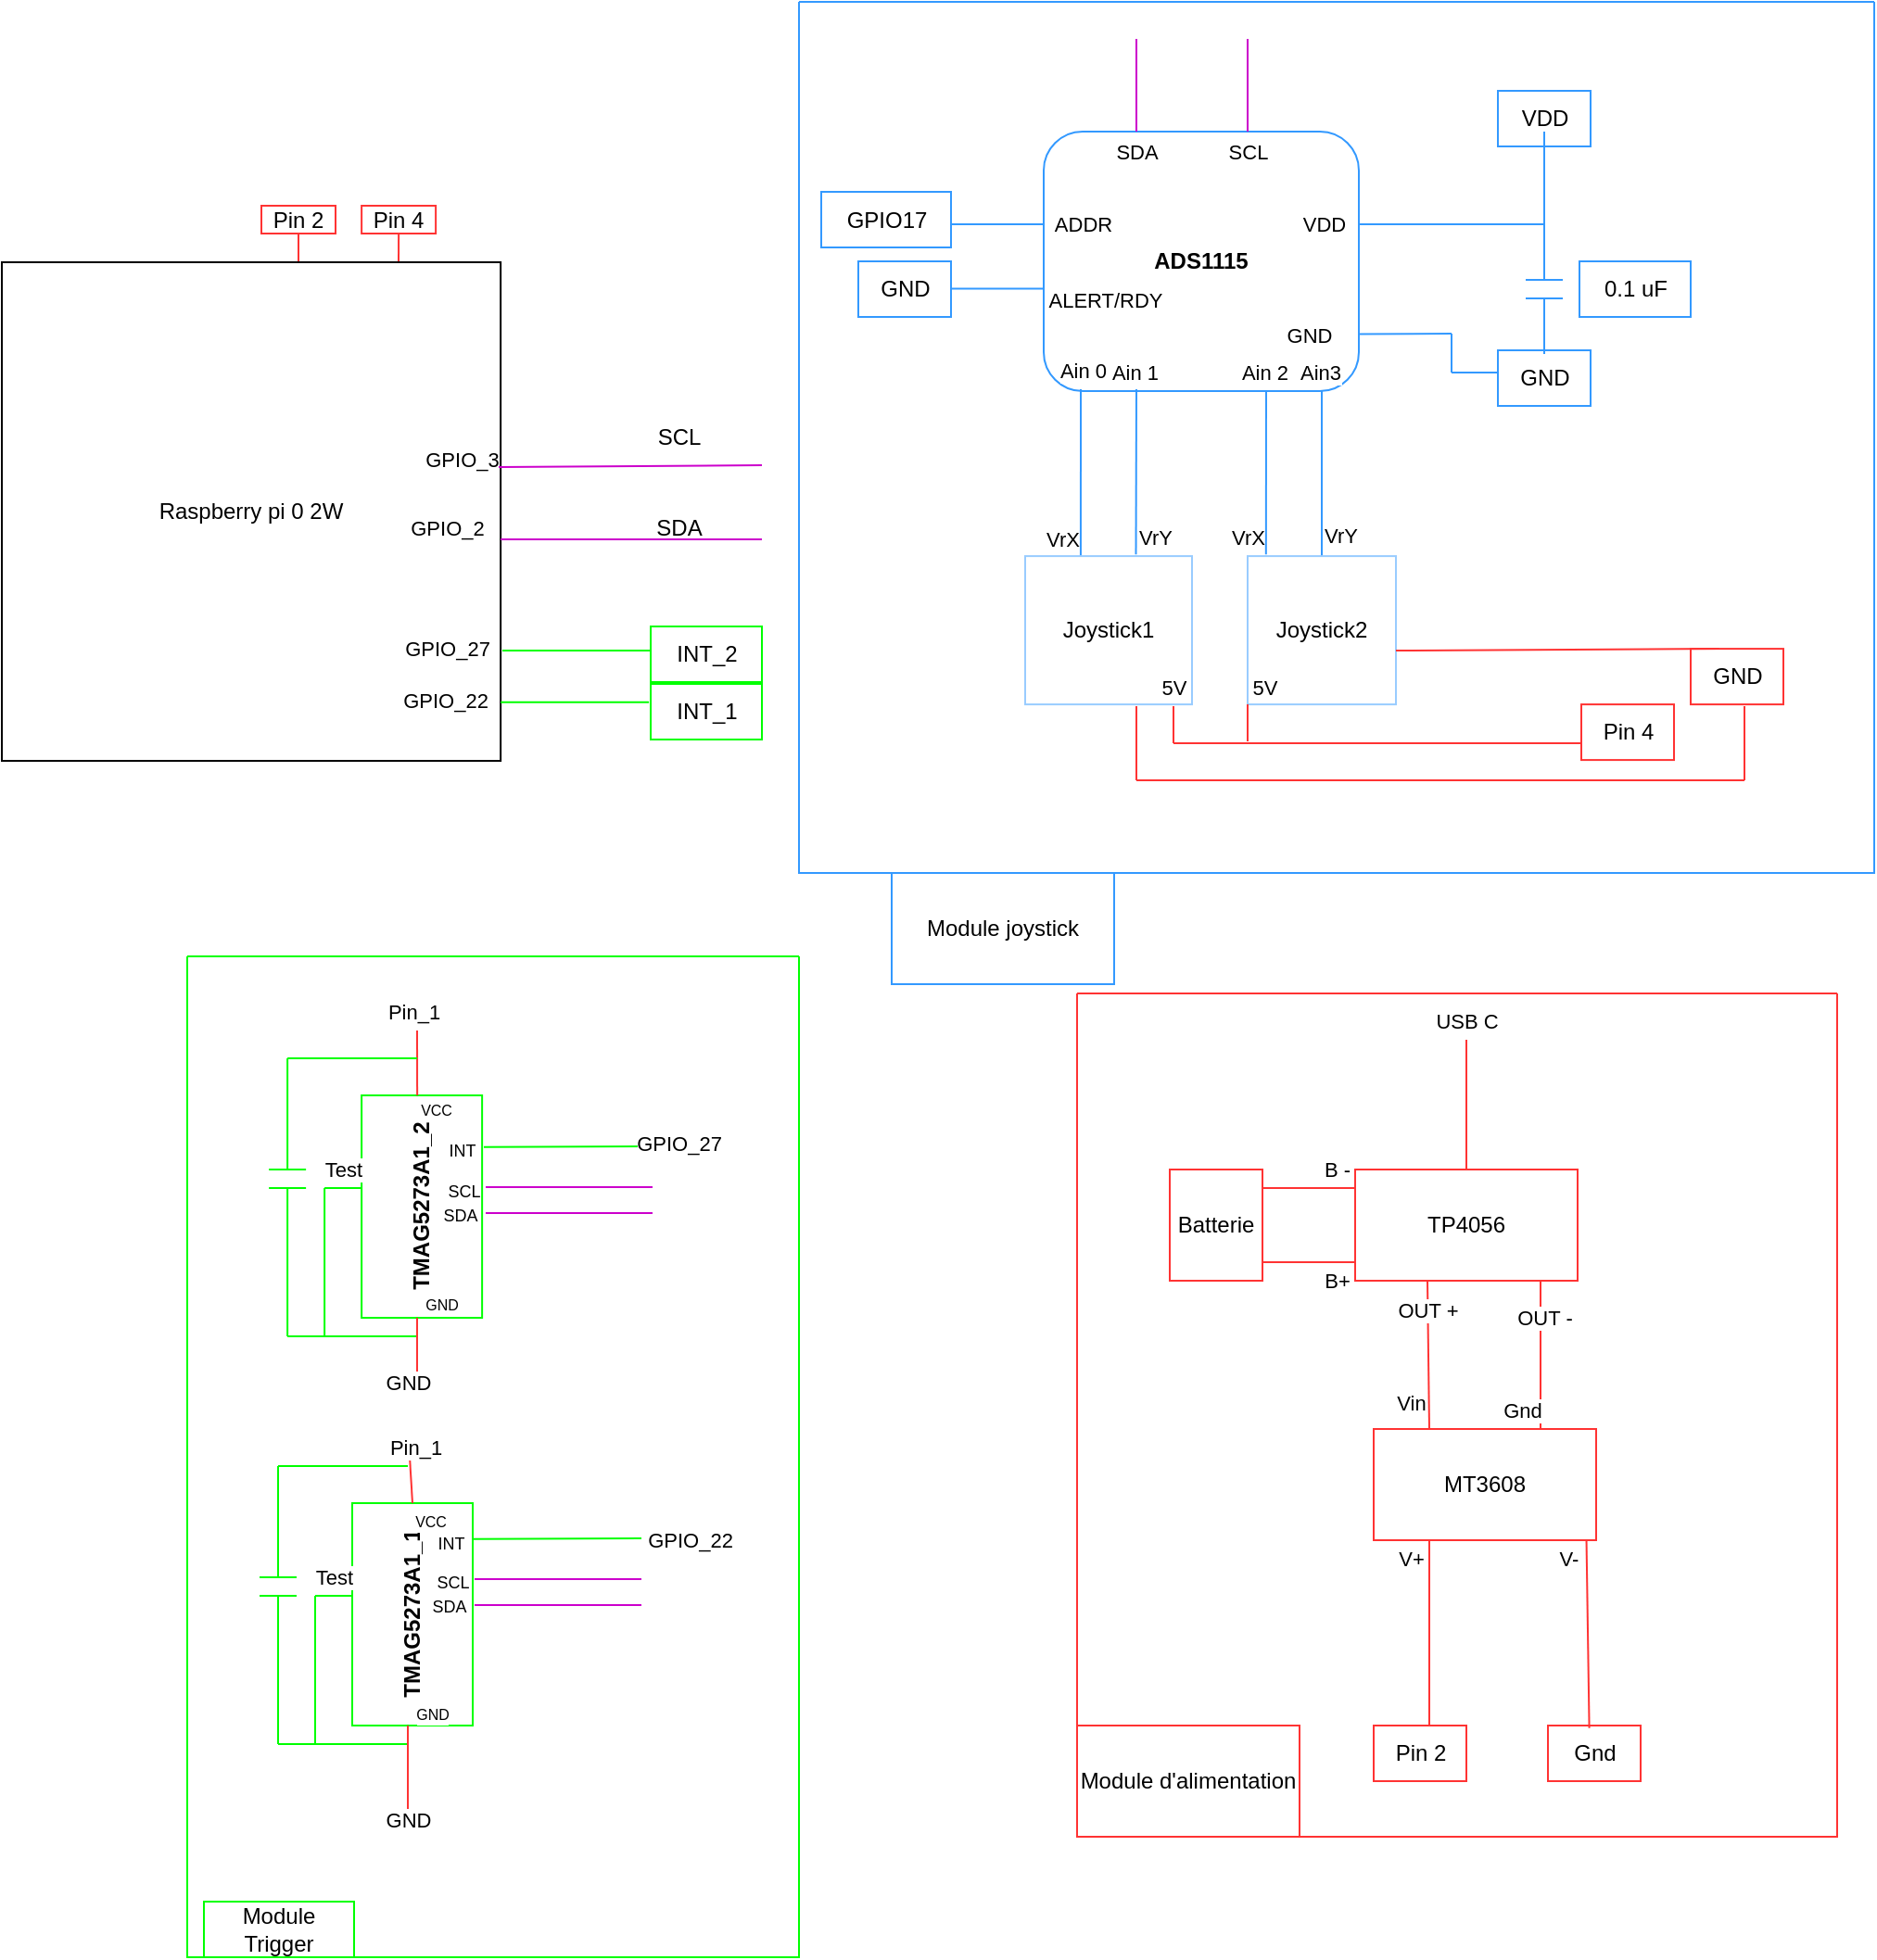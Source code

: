 <mxfile version="22.0.3" type="device" pages="2">
  <diagram name="Version 1" id="Mu4fUp_nVmmmw5QDZqeR">
    <mxGraphModel dx="2520" dy="2531" grid="1" gridSize="10" guides="1" tooltips="1" connect="1" arrows="1" fold="1" page="1" pageScale="1" pageWidth="827" pageHeight="1169" math="0" shadow="0">
      <root>
        <mxCell id="0" />
        <mxCell id="1" parent="0" />
        <mxCell id="T0Xdmzh6fm86NqFBJJNO-1" value="Raspberry pi 0 2W" style="whiteSpace=wrap;html=1;aspect=fixed;strokeColor=#000000;" parent="1" vertex="1">
          <mxGeometry x="-110" y="-59.53" width="269.06" height="269.06" as="geometry" />
        </mxCell>
        <mxCell id="T0Xdmzh6fm86NqFBJJNO-4" value="" style="endArrow=none;html=1;rounded=0;exitX=0.996;exitY=0.411;exitDx=0;exitDy=0;exitPerimeter=0;strokeColor=#CC00CC;" parent="1" source="T0Xdmzh6fm86NqFBJJNO-1" edge="1">
          <mxGeometry width="50" height="50" relative="1" as="geometry">
            <mxPoint x="170" y="50" as="sourcePoint" />
            <mxPoint x="300" y="50" as="targetPoint" />
          </mxGeometry>
        </mxCell>
        <mxCell id="MLTENWg7W5GYcg1RoTJv-2" value="GPIO_3" style="edgeLabel;html=1;align=center;verticalAlign=middle;resizable=0;points=[];" parent="T0Xdmzh6fm86NqFBJJNO-4" vertex="1" connectable="0">
          <mxGeometry x="-0.681" y="4" relative="1" as="geometry">
            <mxPoint x="-43" as="offset" />
          </mxGeometry>
        </mxCell>
        <mxCell id="T0Xdmzh6fm86NqFBJJNO-5" value="SCL&lt;br&gt;" style="text;html=1;align=center;verticalAlign=middle;resizable=0;points=[];autosize=1;strokeColor=none;fillColor=none;" parent="1" vertex="1">
          <mxGeometry x="230" y="20" width="50" height="30" as="geometry" />
        </mxCell>
        <mxCell id="T0Xdmzh6fm86NqFBJJNO-9" value="SDA" style="text;html=1;align=center;verticalAlign=middle;resizable=0;points=[];autosize=1;strokeColor=none;fillColor=none;" parent="1" vertex="1">
          <mxGeometry x="230" y="69.05" width="50" height="30" as="geometry" />
        </mxCell>
        <mxCell id="T0Xdmzh6fm86NqFBJJNO-19" value="" style="endArrow=none;html=1;rounded=0;strokeColor=#CC00CC;" parent="1" edge="1">
          <mxGeometry width="50" height="50" relative="1" as="geometry">
            <mxPoint x="159.06" y="90.002" as="sourcePoint" />
            <mxPoint x="300" y="90" as="targetPoint" />
          </mxGeometry>
        </mxCell>
        <mxCell id="rj669WNodHKwo_dSb1iq-77" value="GPIO_2" style="edgeLabel;html=1;align=center;verticalAlign=middle;resizable=0;points=[];" parent="T0Xdmzh6fm86NqFBJJNO-19" vertex="1" connectable="0">
          <mxGeometry x="-0.672" y="3" relative="1" as="geometry">
            <mxPoint x="-52" y="-3" as="offset" />
          </mxGeometry>
        </mxCell>
        <mxCell id="1BdTyNFNl_WO69o5SPWn-1" value="" style="endArrow=none;html=1;rounded=0;strokeColor=#FF3333;" parent="1" edge="1">
          <mxGeometry width="50" height="50" relative="1" as="geometry">
            <mxPoint x="50" y="-60" as="sourcePoint" />
            <mxPoint x="50" y="-75" as="targetPoint" />
          </mxGeometry>
        </mxCell>
        <mxCell id="1BdTyNFNl_WO69o5SPWn-8" value="TP4056" style="rounded=0;whiteSpace=wrap;html=1;strokeColor=#FF3333;" parent="1" vertex="1">
          <mxGeometry x="620" y="430" width="120" height="60" as="geometry" />
        </mxCell>
        <mxCell id="1BdTyNFNl_WO69o5SPWn-9" value="" style="endArrow=none;html=1;rounded=0;strokeColor=#FF3333;" parent="1" edge="1">
          <mxGeometry width="50" height="50" relative="1" as="geometry">
            <mxPoint x="680" y="430" as="sourcePoint" />
            <mxPoint x="680" y="360" as="targetPoint" />
          </mxGeometry>
        </mxCell>
        <mxCell id="1BdTyNFNl_WO69o5SPWn-10" value="USB C&lt;br&gt;" style="edgeLabel;html=1;align=center;verticalAlign=middle;resizable=0;points=[];strokeColor=#FF3333;" parent="1BdTyNFNl_WO69o5SPWn-9" vertex="1" connectable="0">
          <mxGeometry x="0.395" y="-1" relative="1" as="geometry">
            <mxPoint x="-1" y="-31" as="offset" />
          </mxGeometry>
        </mxCell>
        <mxCell id="1BdTyNFNl_WO69o5SPWn-11" value="" style="endArrow=none;html=1;rounded=0;strokeColor=#FF3333;" parent="1" edge="1">
          <mxGeometry width="50" height="50" relative="1" as="geometry">
            <mxPoint x="570" y="440" as="sourcePoint" />
            <mxPoint x="620" y="440" as="targetPoint" />
          </mxGeometry>
        </mxCell>
        <mxCell id="1BdTyNFNl_WO69o5SPWn-12" value="B -&lt;br&gt;" style="edgeLabel;html=1;align=center;verticalAlign=middle;resizable=0;points=[];strokeColor=#FF3333;" parent="1BdTyNFNl_WO69o5SPWn-11" vertex="1" connectable="0">
          <mxGeometry x="-0.451" y="2" relative="1" as="geometry">
            <mxPoint x="26" y="-8" as="offset" />
          </mxGeometry>
        </mxCell>
        <mxCell id="1BdTyNFNl_WO69o5SPWn-13" value="" style="endArrow=none;html=1;rounded=0;strokeColor=#FF3333;" parent="1" edge="1">
          <mxGeometry width="50" height="50" relative="1" as="geometry">
            <mxPoint x="570" y="480" as="sourcePoint" />
            <mxPoint x="620" y="480" as="targetPoint" />
          </mxGeometry>
        </mxCell>
        <mxCell id="1BdTyNFNl_WO69o5SPWn-14" value="B+&lt;br&gt;" style="edgeLabel;html=1;align=center;verticalAlign=middle;resizable=0;points=[];strokeColor=#FF3333;" parent="1BdTyNFNl_WO69o5SPWn-13" vertex="1" connectable="0">
          <mxGeometry x="-0.584" y="-3" relative="1" as="geometry">
            <mxPoint x="29" y="7" as="offset" />
          </mxGeometry>
        </mxCell>
        <mxCell id="1BdTyNFNl_WO69o5SPWn-15" value="" style="endArrow=none;html=1;rounded=0;exitX=0.25;exitY=0;exitDx=0;exitDy=0;strokeColor=#FF3333;" parent="1" source="1BdTyNFNl_WO69o5SPWn-21" edge="1">
          <mxGeometry width="50" height="50" relative="1" as="geometry">
            <mxPoint x="659" y="540" as="sourcePoint" />
            <mxPoint x="659" y="490" as="targetPoint" />
          </mxGeometry>
        </mxCell>
        <mxCell id="1BdTyNFNl_WO69o5SPWn-16" value="OUT +" style="edgeLabel;html=1;align=center;verticalAlign=middle;resizable=0;points=[];strokeColor=#FF3333;" parent="1BdTyNFNl_WO69o5SPWn-15" vertex="1" connectable="0">
          <mxGeometry x="0.616" relative="1" as="geometry">
            <mxPoint as="offset" />
          </mxGeometry>
        </mxCell>
        <mxCell id="1BdTyNFNl_WO69o5SPWn-35" value="Vin" style="edgeLabel;html=1;align=center;verticalAlign=middle;resizable=0;points=[];" parent="1BdTyNFNl_WO69o5SPWn-15" vertex="1" connectable="0">
          <mxGeometry x="-0.642" y="-2" relative="1" as="geometry">
            <mxPoint x="-12" as="offset" />
          </mxGeometry>
        </mxCell>
        <mxCell id="1BdTyNFNl_WO69o5SPWn-17" value="" style="endArrow=none;html=1;rounded=0;exitX=0.75;exitY=0;exitDx=0;exitDy=0;strokeColor=#FF3333;" parent="1" source="1BdTyNFNl_WO69o5SPWn-21" edge="1">
          <mxGeometry width="50" height="50" relative="1" as="geometry">
            <mxPoint x="720" y="540" as="sourcePoint" />
            <mxPoint x="720" y="490" as="targetPoint" />
          </mxGeometry>
        </mxCell>
        <mxCell id="1BdTyNFNl_WO69o5SPWn-18" value="OUT -" style="edgeLabel;html=1;align=center;verticalAlign=middle;resizable=0;points=[];strokeColor=#FF3333;" parent="1BdTyNFNl_WO69o5SPWn-17" vertex="1" connectable="0">
          <mxGeometry x="0.496" y="-2" relative="1" as="geometry">
            <mxPoint as="offset" />
          </mxGeometry>
        </mxCell>
        <mxCell id="1BdTyNFNl_WO69o5SPWn-36" value="Gnd&lt;br&gt;" style="edgeLabel;html=1;align=center;verticalAlign=middle;resizable=0;points=[];" parent="1BdTyNFNl_WO69o5SPWn-17" vertex="1" connectable="0">
          <mxGeometry x="-0.781" relative="1" as="geometry">
            <mxPoint x="-10" y="-1" as="offset" />
          </mxGeometry>
        </mxCell>
        <mxCell id="1BdTyNFNl_WO69o5SPWn-19" value="Pin 2" style="text;html=1;align=center;verticalAlign=middle;resizable=0;points=[];autosize=1;strokeColor=#FF3333;fillColor=none;" parent="1" vertex="1">
          <mxGeometry x="630" y="730" width="50" height="30" as="geometry" />
        </mxCell>
        <mxCell id="1BdTyNFNl_WO69o5SPWn-20" value="Gnd" style="text;html=1;align=center;verticalAlign=middle;resizable=0;points=[];autosize=1;strokeColor=#FF3333;fillColor=none;" parent="1" vertex="1">
          <mxGeometry x="724" y="730" width="50" height="30" as="geometry" />
        </mxCell>
        <mxCell id="1BdTyNFNl_WO69o5SPWn-24" value="" style="endArrow=none;html=1;rounded=0;strokeColor=#FF3333;" parent="1" edge="1">
          <mxGeometry width="50" height="50" relative="1" as="geometry">
            <mxPoint x="660" y="730" as="sourcePoint" />
            <mxPoint x="660" y="630" as="targetPoint" />
          </mxGeometry>
        </mxCell>
        <mxCell id="1BdTyNFNl_WO69o5SPWn-27" value="V+&lt;br&gt;" style="edgeLabel;html=1;align=center;verticalAlign=middle;resizable=0;points=[];strokeColor=#FF3333;" parent="1BdTyNFNl_WO69o5SPWn-24" vertex="1" connectable="0">
          <mxGeometry x="0.886" y="2" relative="1" as="geometry">
            <mxPoint x="-8" y="4" as="offset" />
          </mxGeometry>
        </mxCell>
        <mxCell id="1BdTyNFNl_WO69o5SPWn-25" value="" style="endArrow=none;html=1;rounded=0;exitX=0.446;exitY=0.047;exitDx=0;exitDy=0;exitPerimeter=0;strokeColor=#FF3333;" parent="1" source="1BdTyNFNl_WO69o5SPWn-20" edge="1">
          <mxGeometry width="50" height="50" relative="1" as="geometry">
            <mxPoint x="745" y="730" as="sourcePoint" />
            <mxPoint x="744.77" y="630" as="targetPoint" />
          </mxGeometry>
        </mxCell>
        <mxCell id="1BdTyNFNl_WO69o5SPWn-31" value="V-&lt;br&gt;" style="edgeLabel;html=1;align=center;verticalAlign=middle;resizable=0;points=[];strokeColor=#FF3333;" parent="1BdTyNFNl_WO69o5SPWn-25" vertex="1" connectable="0">
          <mxGeometry x="0.815" relative="1" as="geometry">
            <mxPoint x="-10" as="offset" />
          </mxGeometry>
        </mxCell>
        <mxCell id="1BdTyNFNl_WO69o5SPWn-37" value="&lt;b&gt;TMAG5273A1_1&lt;/b&gt;" style="rounded=0;whiteSpace=wrap;html=1;rotation=-90;strokeColor=#00FF00;" parent="1" vertex="1">
          <mxGeometry x="51.5" y="637.5" width="120" height="65" as="geometry" />
        </mxCell>
        <mxCell id="1BdTyNFNl_WO69o5SPWn-38" value="" style="endArrow=none;html=1;rounded=0;strokeColor=#00FF00;" parent="1" edge="1">
          <mxGeometry width="50" height="50" relative="1" as="geometry">
            <mxPoint x="144" y="629.39" as="sourcePoint" />
            <mxPoint x="235" y="629" as="targetPoint" />
          </mxGeometry>
        </mxCell>
        <mxCell id="rj669WNodHKwo_dSb1iq-89" value="&lt;font style=&quot;font-size: 9px;&quot;&gt;INT&lt;/font&gt;" style="edgeLabel;html=1;align=center;verticalAlign=middle;resizable=0;points=[];" parent="1BdTyNFNl_WO69o5SPWn-38" vertex="1" connectable="0">
          <mxGeometry x="-0.589" y="-1" relative="1" as="geometry">
            <mxPoint x="-31" as="offset" />
          </mxGeometry>
        </mxCell>
        <mxCell id="rj669WNodHKwo_dSb1iq-111" value="GPIO_22" style="edgeLabel;html=1;align=center;verticalAlign=middle;resizable=0;points=[];" parent="1BdTyNFNl_WO69o5SPWn-38" vertex="1" connectable="0">
          <mxGeometry x="0.518" y="-1" relative="1" as="geometry">
            <mxPoint x="48" as="offset" />
          </mxGeometry>
        </mxCell>
        <mxCell id="1BdTyNFNl_WO69o5SPWn-40" value="" style="endArrow=none;html=1;rounded=0;strokeColor=#CC00CC;" parent="1" edge="1">
          <mxGeometry width="50" height="50" relative="1" as="geometry">
            <mxPoint x="145" y="651" as="sourcePoint" />
            <mxPoint x="235" y="651" as="targetPoint" />
          </mxGeometry>
        </mxCell>
        <mxCell id="rj669WNodHKwo_dSb1iq-90" value="&lt;font style=&quot;font-size: 9px;&quot;&gt;SCL&lt;/font&gt;" style="edgeLabel;html=1;align=center;verticalAlign=middle;resizable=0;points=[];" parent="1BdTyNFNl_WO69o5SPWn-40" vertex="1" connectable="0">
          <mxGeometry x="-0.765" y="-1" relative="1" as="geometry">
            <mxPoint x="-23" as="offset" />
          </mxGeometry>
        </mxCell>
        <mxCell id="1BdTyNFNl_WO69o5SPWn-47" value="" style="endArrow=none;html=1;rounded=0;strokeColor=#00FF00;" parent="1" edge="1">
          <mxGeometry width="50" height="50" relative="1" as="geometry">
            <mxPoint x="39" y="590" as="sourcePoint" />
            <mxPoint x="109" y="590" as="targetPoint" />
          </mxGeometry>
        </mxCell>
        <mxCell id="1BdTyNFNl_WO69o5SPWn-48" value="" style="endArrow=none;html=1;rounded=0;strokeColor=#00FF00;" parent="1" edge="1">
          <mxGeometry width="50" height="50" relative="1" as="geometry">
            <mxPoint x="39" y="650" as="sourcePoint" />
            <mxPoint x="39" y="590" as="targetPoint" />
          </mxGeometry>
        </mxCell>
        <mxCell id="1BdTyNFNl_WO69o5SPWn-49" value="" style="endArrow=none;html=1;rounded=0;strokeColor=#00FF00;" parent="1" edge="1">
          <mxGeometry width="50" height="50" relative="1" as="geometry">
            <mxPoint x="29" y="650" as="sourcePoint" />
            <mxPoint x="49" y="650" as="targetPoint" />
          </mxGeometry>
        </mxCell>
        <mxCell id="1BdTyNFNl_WO69o5SPWn-50" value="" style="endArrow=none;html=1;rounded=0;strokeColor=#00FF00;" parent="1" edge="1">
          <mxGeometry width="50" height="50" relative="1" as="geometry">
            <mxPoint x="29" y="660" as="sourcePoint" />
            <mxPoint x="49" y="660" as="targetPoint" />
          </mxGeometry>
        </mxCell>
        <mxCell id="1BdTyNFNl_WO69o5SPWn-51" value="" style="endArrow=none;html=1;rounded=0;strokeColor=#00FF00;" parent="1" edge="1">
          <mxGeometry width="50" height="50" relative="1" as="geometry">
            <mxPoint x="39" y="740" as="sourcePoint" />
            <mxPoint x="39" y="660" as="targetPoint" />
          </mxGeometry>
        </mxCell>
        <mxCell id="1BdTyNFNl_WO69o5SPWn-52" value="" style="endArrow=none;html=1;rounded=0;strokeColor=#00FF00;" parent="1" edge="1">
          <mxGeometry width="50" height="50" relative="1" as="geometry">
            <mxPoint x="39" y="740" as="sourcePoint" />
            <mxPoint x="109" y="740" as="targetPoint" />
          </mxGeometry>
        </mxCell>
        <mxCell id="1BdTyNFNl_WO69o5SPWn-54" value="" style="endArrow=none;html=1;rounded=0;strokeColor=#FF3333;" parent="1" edge="1">
          <mxGeometry width="50" height="50" relative="1" as="geometry">
            <mxPoint x="109" y="780" as="sourcePoint" />
            <mxPoint x="109" y="730" as="targetPoint" />
          </mxGeometry>
        </mxCell>
        <mxCell id="1BdTyNFNl_WO69o5SPWn-55" value="GND" style="edgeLabel;html=1;align=center;verticalAlign=middle;resizable=0;points=[];strokeColor=#00FF00;" parent="1BdTyNFNl_WO69o5SPWn-54" vertex="1" connectable="0">
          <mxGeometry x="-0.507" y="-1" relative="1" as="geometry">
            <mxPoint x="-1" y="13" as="offset" />
          </mxGeometry>
        </mxCell>
        <mxCell id="1BdTyNFNl_WO69o5SPWn-56" value="" style="endArrow=none;html=1;rounded=0;strokeColor=#00FF00;" parent="1" edge="1">
          <mxGeometry width="50" height="50" relative="1" as="geometry">
            <mxPoint x="59" y="660" as="sourcePoint" />
            <mxPoint x="79" y="660" as="targetPoint" />
          </mxGeometry>
        </mxCell>
        <mxCell id="1BdTyNFNl_WO69o5SPWn-57" value="Test&lt;br&gt;" style="edgeLabel;html=1;align=center;verticalAlign=middle;resizable=0;points=[];strokeColor=#00FF00;" parent="1BdTyNFNl_WO69o5SPWn-56" vertex="1" connectable="0">
          <mxGeometry x="0.365" y="-1" relative="1" as="geometry">
            <mxPoint x="-4" y="-11" as="offset" />
          </mxGeometry>
        </mxCell>
        <mxCell id="1BdTyNFNl_WO69o5SPWn-58" value="" style="endArrow=none;html=1;rounded=0;strokeColor=#00FF00;" parent="1" edge="1">
          <mxGeometry width="50" height="50" relative="1" as="geometry">
            <mxPoint x="59" y="740" as="sourcePoint" />
            <mxPoint x="59" y="660" as="targetPoint" />
          </mxGeometry>
        </mxCell>
        <mxCell id="1BdTyNFNl_WO69o5SPWn-59" value="&lt;font style=&quot;font-size: 8px;&quot;&gt;GND&lt;/font&gt;" style="edgeLabel;html=1;align=center;verticalAlign=middle;resizable=0;points=[];strokeColor=#00FF00;" parent="1" vertex="1" connectable="0">
          <mxGeometry x="119.0" y="701.997" as="geometry">
            <mxPoint x="3" y="21" as="offset" />
          </mxGeometry>
        </mxCell>
        <mxCell id="1BdTyNFNl_WO69o5SPWn-60" value="&lt;b&gt;TMAG5273A1_2&lt;/b&gt;" style="rounded=0;whiteSpace=wrap;html=1;rotation=-90;strokeColor=#00FF00;" parent="1" vertex="1">
          <mxGeometry x="56.56" y="417.5" width="120" height="65" as="geometry" />
        </mxCell>
        <mxCell id="1BdTyNFNl_WO69o5SPWn-67" value="" style="endArrow=none;html=1;rounded=0;strokeColor=#FF3333;" parent="1" edge="1">
          <mxGeometry width="50" height="50" relative="1" as="geometry">
            <mxPoint x="114.06" y="390" as="sourcePoint" />
            <mxPoint x="114" y="355" as="targetPoint" />
          </mxGeometry>
        </mxCell>
        <mxCell id="1BdTyNFNl_WO69o5SPWn-68" value="&lt;font style=&quot;font-size: 8px;&quot;&gt;VCC&lt;/font&gt;" style="edgeLabel;html=1;align=center;verticalAlign=middle;resizable=0;points=[];strokeColor=#00FF00;" parent="1BdTyNFNl_WO69o5SPWn-67" vertex="1" connectable="0">
          <mxGeometry x="0.051" y="-1" relative="1" as="geometry">
            <mxPoint x="9" y="25" as="offset" />
          </mxGeometry>
        </mxCell>
        <mxCell id="rj669WNodHKwo_dSb1iq-88" value="Pin_1" style="edgeLabel;html=1;align=center;verticalAlign=middle;resizable=0;points=[];" parent="1BdTyNFNl_WO69o5SPWn-67" vertex="1" connectable="0">
          <mxGeometry x="-0.306" y="2" relative="1" as="geometry">
            <mxPoint y="-33" as="offset" />
          </mxGeometry>
        </mxCell>
        <mxCell id="1BdTyNFNl_WO69o5SPWn-69" value="" style="endArrow=none;html=1;rounded=0;strokeColor=#00FF00;" parent="1" edge="1">
          <mxGeometry width="50" height="50" relative="1" as="geometry">
            <mxPoint x="44.06" y="370" as="sourcePoint" />
            <mxPoint x="114.06" y="370" as="targetPoint" />
          </mxGeometry>
        </mxCell>
        <mxCell id="1BdTyNFNl_WO69o5SPWn-70" value="" style="endArrow=none;html=1;rounded=0;strokeColor=#00FF00;" parent="1" edge="1">
          <mxGeometry width="50" height="50" relative="1" as="geometry">
            <mxPoint x="44.06" y="430" as="sourcePoint" />
            <mxPoint x="44.06" y="370" as="targetPoint" />
          </mxGeometry>
        </mxCell>
        <mxCell id="1BdTyNFNl_WO69o5SPWn-71" value="" style="endArrow=none;html=1;rounded=0;strokeColor=#00FF00;" parent="1" edge="1">
          <mxGeometry width="50" height="50" relative="1" as="geometry">
            <mxPoint x="34.06" y="430" as="sourcePoint" />
            <mxPoint x="54.06" y="430" as="targetPoint" />
          </mxGeometry>
        </mxCell>
        <mxCell id="1BdTyNFNl_WO69o5SPWn-72" value="" style="endArrow=none;html=1;rounded=0;strokeColor=#00FF00;" parent="1" edge="1">
          <mxGeometry width="50" height="50" relative="1" as="geometry">
            <mxPoint x="34.06" y="440" as="sourcePoint" />
            <mxPoint x="54.06" y="440" as="targetPoint" />
          </mxGeometry>
        </mxCell>
        <mxCell id="1BdTyNFNl_WO69o5SPWn-73" value="" style="endArrow=none;html=1;rounded=0;strokeColor=#00FF00;" parent="1" edge="1">
          <mxGeometry width="50" height="50" relative="1" as="geometry">
            <mxPoint x="44.06" y="520" as="sourcePoint" />
            <mxPoint x="44.06" y="440" as="targetPoint" />
          </mxGeometry>
        </mxCell>
        <mxCell id="1BdTyNFNl_WO69o5SPWn-74" value="" style="endArrow=none;html=1;rounded=0;strokeColor=#00FF00;" parent="1" edge="1">
          <mxGeometry width="50" height="50" relative="1" as="geometry">
            <mxPoint x="44.06" y="520" as="sourcePoint" />
            <mxPoint x="114.06" y="520" as="targetPoint" />
          </mxGeometry>
        </mxCell>
        <mxCell id="1BdTyNFNl_WO69o5SPWn-75" value="" style="endArrow=none;html=1;rounded=0;strokeColor=#FF3333;" parent="1" edge="1">
          <mxGeometry width="50" height="50" relative="1" as="geometry">
            <mxPoint x="114" y="540" as="sourcePoint" />
            <mxPoint x="114" y="510" as="targetPoint" />
          </mxGeometry>
        </mxCell>
        <mxCell id="1BdTyNFNl_WO69o5SPWn-76" value="GND" style="edgeLabel;html=1;align=center;verticalAlign=middle;resizable=0;points=[];strokeColor=#00FF00;" parent="1BdTyNFNl_WO69o5SPWn-75" vertex="1" connectable="0">
          <mxGeometry x="-0.507" y="-1" relative="1" as="geometry">
            <mxPoint x="-6" y="12" as="offset" />
          </mxGeometry>
        </mxCell>
        <mxCell id="1BdTyNFNl_WO69o5SPWn-77" value="" style="endArrow=none;html=1;rounded=0;strokeColor=#00FF00;" parent="1" edge="1">
          <mxGeometry width="50" height="50" relative="1" as="geometry">
            <mxPoint x="64.06" y="440" as="sourcePoint" />
            <mxPoint x="84.06" y="440" as="targetPoint" />
          </mxGeometry>
        </mxCell>
        <mxCell id="1BdTyNFNl_WO69o5SPWn-78" value="Test&lt;br&gt;" style="edgeLabel;html=1;align=center;verticalAlign=middle;resizable=0;points=[];strokeColor=#00FF00;" parent="1BdTyNFNl_WO69o5SPWn-77" vertex="1" connectable="0">
          <mxGeometry x="0.365" y="-1" relative="1" as="geometry">
            <mxPoint x="-4" y="-11" as="offset" />
          </mxGeometry>
        </mxCell>
        <mxCell id="1BdTyNFNl_WO69o5SPWn-79" value="" style="endArrow=none;html=1;rounded=0;strokeColor=#00FF00;" parent="1" edge="1">
          <mxGeometry width="50" height="50" relative="1" as="geometry">
            <mxPoint x="64.06" y="520" as="sourcePoint" />
            <mxPoint x="64.06" y="440" as="targetPoint" />
          </mxGeometry>
        </mxCell>
        <mxCell id="MDh1ZHw5oDaE_83z4BID-1" value="Batterie&lt;br&gt;" style="rounded=0;whiteSpace=wrap;html=1;strokeColor=#FF3333;" parent="1" vertex="1">
          <mxGeometry x="520" y="430" width="50" height="60" as="geometry" />
        </mxCell>
        <mxCell id="MDh1ZHw5oDaE_83z4BID-2" value="Pin 2" style="rounded=0;whiteSpace=wrap;html=1;strokeColor=#FF3333;" parent="1" vertex="1">
          <mxGeometry x="30" y="-90" width="40" height="15" as="geometry" />
        </mxCell>
        <mxCell id="MDh1ZHw5oDaE_83z4BID-32" value="Module joystick" style="rounded=0;whiteSpace=wrap;html=1;strokeColor=#3399FF;" parent="1" vertex="1">
          <mxGeometry x="370" y="270" width="120" height="60" as="geometry" />
        </mxCell>
        <mxCell id="aLsk8Gxcpm-io4isB8vR-7" value="" style="endArrow=none;html=1;rounded=0;strokeColor=#FF3333;exitX=1;exitY=0.5;exitDx=0;exitDy=0;" parent="1" source="1BdTyNFNl_WO69o5SPWn-37" edge="1">
          <mxGeometry width="50" height="50" relative="1" as="geometry">
            <mxPoint x="110" y="605" as="sourcePoint" />
            <mxPoint x="110" y="585" as="targetPoint" />
          </mxGeometry>
        </mxCell>
        <mxCell id="aLsk8Gxcpm-io4isB8vR-8" value="&lt;font style=&quot;font-size: 8px;&quot;&gt;VCC&lt;/font&gt;" style="edgeLabel;html=1;align=center;verticalAlign=middle;resizable=0;points=[];strokeColor=#00FF00;" parent="aLsk8Gxcpm-io4isB8vR-7" vertex="1" connectable="0">
          <mxGeometry x="0.051" y="-1" relative="1" as="geometry">
            <mxPoint x="9" y="22" as="offset" />
          </mxGeometry>
        </mxCell>
        <mxCell id="rj669WNodHKwo_dSb1iq-86" value="Pin_1" style="edgeLabel;html=1;align=center;verticalAlign=middle;resizable=0;points=[];" parent="aLsk8Gxcpm-io4isB8vR-7" vertex="1" connectable="0">
          <mxGeometry x="0.571" y="-2" relative="1" as="geometry">
            <mxPoint y="-11" as="offset" />
          </mxGeometry>
        </mxCell>
        <mxCell id="aLsk8Gxcpm-io4isB8vR-12" value="" style="endArrow=none;html=1;rounded=0;strokeColor=#FF3333;" parent="1" edge="1">
          <mxGeometry width="50" height="50" relative="1" as="geometry">
            <mxPoint x="104" y="-60" as="sourcePoint" />
            <mxPoint x="104.06" y="-75" as="targetPoint" />
          </mxGeometry>
        </mxCell>
        <mxCell id="aLsk8Gxcpm-io4isB8vR-13" value="Pin 4&lt;br&gt;" style="rounded=0;whiteSpace=wrap;html=1;strokeColor=#FF3333;" parent="1" vertex="1">
          <mxGeometry x="84.06" y="-90" width="40" height="15" as="geometry" />
        </mxCell>
        <mxCell id="rj669WNodHKwo_dSb1iq-2" value="&lt;b&gt;ADS1115&lt;/b&gt;" style="rounded=1;whiteSpace=wrap;html=1;strokeColor=#3399FF;" parent="1" vertex="1">
          <mxGeometry x="452" y="-130" width="170" height="140" as="geometry" />
        </mxCell>
        <mxCell id="rj669WNodHKwo_dSb1iq-3" value="" style="endArrow=none;html=1;rounded=0;strokeColor=#CC00CC;" parent="1" edge="1">
          <mxGeometry width="50" height="50" relative="1" as="geometry">
            <mxPoint x="502" y="-130" as="sourcePoint" />
            <mxPoint x="502" y="-180" as="targetPoint" />
          </mxGeometry>
        </mxCell>
        <mxCell id="rj669WNodHKwo_dSb1iq-4" value="SDA" style="edgeLabel;html=1;align=center;verticalAlign=middle;resizable=0;points=[];strokeColor=#3399FF;" parent="rj669WNodHKwo_dSb1iq-3" vertex="1" connectable="0">
          <mxGeometry x="-0.4" y="-4" relative="1" as="geometry">
            <mxPoint x="-4" y="26" as="offset" />
          </mxGeometry>
        </mxCell>
        <mxCell id="rj669WNodHKwo_dSb1iq-5" value="" style="endArrow=none;html=1;rounded=0;strokeColor=#CC00CC;" parent="1" edge="1">
          <mxGeometry width="50" height="50" relative="1" as="geometry">
            <mxPoint x="562" y="-130" as="sourcePoint" />
            <mxPoint x="562" y="-180" as="targetPoint" />
          </mxGeometry>
        </mxCell>
        <mxCell id="rj669WNodHKwo_dSb1iq-6" value="SCL" style="edgeLabel;html=1;align=center;verticalAlign=middle;resizable=0;points=[];strokeColor=#3399FF;" parent="rj669WNodHKwo_dSb1iq-5" vertex="1" connectable="0">
          <mxGeometry x="-0.4" y="-4" relative="1" as="geometry">
            <mxPoint x="-4" y="26" as="offset" />
          </mxGeometry>
        </mxCell>
        <mxCell id="rj669WNodHKwo_dSb1iq-7" value="" style="endArrow=none;html=1;rounded=0;strokeColor=#3399FF;" parent="1" edge="1">
          <mxGeometry width="50" height="50" relative="1" as="geometry">
            <mxPoint x="622" y="-80" as="sourcePoint" />
            <mxPoint x="722" y="-80" as="targetPoint" />
          </mxGeometry>
        </mxCell>
        <mxCell id="rj669WNodHKwo_dSb1iq-8" value="VDD" style="edgeLabel;html=1;align=center;verticalAlign=middle;resizable=0;points=[];strokeColor=#3399FF;" parent="rj669WNodHKwo_dSb1iq-7" vertex="1" connectable="0">
          <mxGeometry x="-0.711" y="-2" relative="1" as="geometry">
            <mxPoint x="-34" y="-2" as="offset" />
          </mxGeometry>
        </mxCell>
        <mxCell id="rj669WNodHKwo_dSb1iq-9" value="" style="endArrow=none;html=1;rounded=0;strokeColor=#3399FF;" parent="1" edge="1">
          <mxGeometry width="50" height="50" relative="1" as="geometry">
            <mxPoint x="722" y="-50" as="sourcePoint" />
            <mxPoint x="722" y="-80" as="targetPoint" />
          </mxGeometry>
        </mxCell>
        <mxCell id="rj669WNodHKwo_dSb1iq-10" value="" style="endArrow=none;html=1;rounded=0;strokeColor=#3399FF;" parent="1" edge="1">
          <mxGeometry width="50" height="50" relative="1" as="geometry">
            <mxPoint x="712" y="-50" as="sourcePoint" />
            <mxPoint x="732" y="-50" as="targetPoint" />
          </mxGeometry>
        </mxCell>
        <mxCell id="rj669WNodHKwo_dSb1iq-11" value="" style="endArrow=none;html=1;rounded=0;strokeColor=#3399FF;" parent="1" edge="1">
          <mxGeometry width="50" height="50" relative="1" as="geometry">
            <mxPoint x="712" y="-40" as="sourcePoint" />
            <mxPoint x="732" y="-40" as="targetPoint" />
          </mxGeometry>
        </mxCell>
        <mxCell id="rj669WNodHKwo_dSb1iq-12" value="" style="endArrow=none;html=1;rounded=0;strokeColor=#3399FF;" parent="1" edge="1">
          <mxGeometry width="50" height="50" relative="1" as="geometry">
            <mxPoint x="722" y="-10.0" as="sourcePoint" />
            <mxPoint x="722" y="-40" as="targetPoint" />
          </mxGeometry>
        </mxCell>
        <mxCell id="rj669WNodHKwo_dSb1iq-13" value="GND" style="text;html=1;align=center;verticalAlign=middle;resizable=0;points=[];autosize=1;strokeColor=#3399FF;fillColor=none;" parent="1" vertex="1">
          <mxGeometry x="697" y="-12.0" width="50" height="30" as="geometry" />
        </mxCell>
        <mxCell id="rj669WNodHKwo_dSb1iq-14" value="" style="endArrow=none;html=1;rounded=0;strokeColor=#3399FF;" parent="1" edge="1">
          <mxGeometry width="50" height="50" relative="1" as="geometry">
            <mxPoint x="722" y="-80" as="sourcePoint" />
            <mxPoint x="722" y="-130" as="targetPoint" />
          </mxGeometry>
        </mxCell>
        <mxCell id="rj669WNodHKwo_dSb1iq-15" value="VDD" style="text;html=1;align=center;verticalAlign=middle;resizable=0;points=[];autosize=1;strokeColor=#3399FF;fillColor=none;" parent="1" vertex="1">
          <mxGeometry x="697" y="-152" width="50" height="30" as="geometry" />
        </mxCell>
        <mxCell id="rj669WNodHKwo_dSb1iq-16" value="0.1 uF" style="text;html=1;align=center;verticalAlign=middle;resizable=0;points=[];autosize=1;strokeColor=#3399FF;fillColor=none;" parent="1" vertex="1">
          <mxGeometry x="741" y="-60" width="60" height="30" as="geometry" />
        </mxCell>
        <mxCell id="rj669WNodHKwo_dSb1iq-17" value="" style="endArrow=none;html=1;rounded=0;exitX=0.5;exitY=0;exitDx=0;exitDy=0;strokeColor=#3399FF;" parent="1" source="rj669WNodHKwo_dSb1iq-25" edge="1">
          <mxGeometry width="50" height="50" relative="1" as="geometry">
            <mxPoint x="602" y="50" as="sourcePoint" />
            <mxPoint x="602" y="10.0" as="targetPoint" />
          </mxGeometry>
        </mxCell>
        <mxCell id="rj669WNodHKwo_dSb1iq-18" value="Ain3&lt;br&gt;" style="edgeLabel;html=1;align=center;verticalAlign=middle;resizable=0;points=[];strokeColor=#3399FF;" parent="rj669WNodHKwo_dSb1iq-17" vertex="1" connectable="0">
          <mxGeometry x="0.329" y="1" relative="1" as="geometry">
            <mxPoint y="-40" as="offset" />
          </mxGeometry>
        </mxCell>
        <mxCell id="rj669WNodHKwo_dSb1iq-43" value="VrY&lt;br&gt;" style="edgeLabel;html=1;align=center;verticalAlign=middle;resizable=0;points=[];strokeColor=#3399FF;" parent="rj669WNodHKwo_dSb1iq-17" vertex="1" connectable="0">
          <mxGeometry x="-0.757" relative="1" as="geometry">
            <mxPoint x="10" as="offset" />
          </mxGeometry>
        </mxCell>
        <mxCell id="rj669WNodHKwo_dSb1iq-19" value="" style="endArrow=none;html=1;rounded=0;exitX=0.124;exitY=-0.011;exitDx=0;exitDy=0;exitPerimeter=0;strokeColor=#3399FF;" parent="1" source="rj669WNodHKwo_dSb1iq-25" edge="1">
          <mxGeometry width="50" height="50" relative="1" as="geometry">
            <mxPoint x="572" y="50" as="sourcePoint" />
            <mxPoint x="572" y="10.0" as="targetPoint" />
          </mxGeometry>
        </mxCell>
        <mxCell id="rj669WNodHKwo_dSb1iq-20" value="Ain 2" style="edgeLabel;html=1;align=center;verticalAlign=middle;resizable=0;points=[];strokeColor=#3399FF;" parent="rj669WNodHKwo_dSb1iq-19" vertex="1" connectable="0">
          <mxGeometry x="0.329" y="1" relative="1" as="geometry">
            <mxPoint y="-40" as="offset" />
          </mxGeometry>
        </mxCell>
        <mxCell id="rj669WNodHKwo_dSb1iq-42" value="VrX&lt;br&gt;" style="edgeLabel;html=1;align=center;verticalAlign=middle;resizable=0;points=[];strokeColor=#3399FF;" parent="rj669WNodHKwo_dSb1iq-19" vertex="1" connectable="0">
          <mxGeometry x="-0.793" y="3" relative="1" as="geometry">
            <mxPoint x="-7" as="offset" />
          </mxGeometry>
        </mxCell>
        <mxCell id="rj669WNodHKwo_dSb1iq-21" value="" style="endArrow=none;html=1;rounded=0;exitX=0.664;exitY=-0.011;exitDx=0;exitDy=0;exitPerimeter=0;strokeColor=#3399FF;" parent="1" source="rj669WNodHKwo_dSb1iq-26" edge="1">
          <mxGeometry width="50" height="50" relative="1" as="geometry">
            <mxPoint x="500.94" y="79.05" as="sourcePoint" />
            <mxPoint x="502" y="9.05" as="targetPoint" />
          </mxGeometry>
        </mxCell>
        <mxCell id="rj669WNodHKwo_dSb1iq-22" value="Ain 1" style="edgeLabel;html=1;align=center;verticalAlign=middle;resizable=0;points=[];strokeColor=#3399FF;" parent="rj669WNodHKwo_dSb1iq-21" vertex="1" connectable="0">
          <mxGeometry x="0.329" y="1" relative="1" as="geometry">
            <mxPoint y="-39" as="offset" />
          </mxGeometry>
        </mxCell>
        <mxCell id="rj669WNodHKwo_dSb1iq-41" value="VrY" style="edgeLabel;html=1;align=center;verticalAlign=middle;resizable=0;points=[];strokeColor=#3399FF;" parent="rj669WNodHKwo_dSb1iq-21" vertex="1" connectable="0">
          <mxGeometry x="-0.795" y="1" relative="1" as="geometry">
            <mxPoint x="11" as="offset" />
          </mxGeometry>
        </mxCell>
        <mxCell id="rj669WNodHKwo_dSb1iq-23" value="" style="endArrow=none;html=1;rounded=0;exitX=0.333;exitY=0.016;exitDx=0;exitDy=0;exitPerimeter=0;strokeColor=#3399FF;" parent="1" source="rj669WNodHKwo_dSb1iq-26" edge="1">
          <mxGeometry width="50" height="50" relative="1" as="geometry">
            <mxPoint x="472" y="49.05" as="sourcePoint" />
            <mxPoint x="472" y="9.05" as="targetPoint" />
          </mxGeometry>
        </mxCell>
        <mxCell id="rj669WNodHKwo_dSb1iq-24" value="Ain 0" style="edgeLabel;html=1;align=center;verticalAlign=middle;resizable=0;points=[];strokeColor=#3399FF;" parent="rj669WNodHKwo_dSb1iq-23" vertex="1" connectable="0">
          <mxGeometry x="0.329" y="1" relative="1" as="geometry">
            <mxPoint x="2" y="-41" as="offset" />
          </mxGeometry>
        </mxCell>
        <mxCell id="rj669WNodHKwo_dSb1iq-40" value="VrX" style="edgeLabel;html=1;align=center;verticalAlign=middle;resizable=0;points=[];strokeColor=#3399FF;" parent="rj669WNodHKwo_dSb1iq-23" vertex="1" connectable="0">
          <mxGeometry x="-0.437" y="-2" relative="1" as="geometry">
            <mxPoint x="-12" y="15" as="offset" />
          </mxGeometry>
        </mxCell>
        <mxCell id="rj669WNodHKwo_dSb1iq-25" value="Joystick2&lt;br&gt;" style="rounded=0;whiteSpace=wrap;html=1;strokeColor=#99CCFF;" parent="1" vertex="1">
          <mxGeometry x="562" y="99.05" width="80" height="80" as="geometry" />
        </mxCell>
        <mxCell id="rj669WNodHKwo_dSb1iq-26" value="Joystick1" style="rounded=0;whiteSpace=wrap;html=1;strokeColor=#99CCFF;" parent="1" vertex="1">
          <mxGeometry x="442" y="99.05" width="90" height="80" as="geometry" />
        </mxCell>
        <mxCell id="rj669WNodHKwo_dSb1iq-27" value="" style="endArrow=none;html=1;rounded=0;" parent="1" edge="1">
          <mxGeometry width="50" height="50" relative="1" as="geometry">
            <mxPoint x="565" y="179.05" as="sourcePoint" />
            <mxPoint x="565" y="179.05" as="targetPoint" />
          </mxGeometry>
        </mxCell>
        <mxCell id="rj669WNodHKwo_dSb1iq-44" value="" style="endArrow=none;html=1;rounded=0;strokeColor=#FF3333;" parent="1" edge="1">
          <mxGeometry width="50" height="50" relative="1" as="geometry">
            <mxPoint x="522" y="200" as="sourcePoint" />
            <mxPoint x="522" y="180" as="targetPoint" />
          </mxGeometry>
        </mxCell>
        <mxCell id="rj669WNodHKwo_dSb1iq-49" value="5V" style="edgeLabel;html=1;align=center;verticalAlign=middle;resizable=0;points=[];" parent="rj669WNodHKwo_dSb1iq-44" vertex="1" connectable="0">
          <mxGeometry x="0.514" y="3" relative="1" as="geometry">
            <mxPoint x="3" y="-15" as="offset" />
          </mxGeometry>
        </mxCell>
        <mxCell id="rj669WNodHKwo_dSb1iq-45" value="" style="endArrow=none;html=1;rounded=0;strokeColor=#FF3333;" parent="1" edge="1">
          <mxGeometry width="50" height="50" relative="1" as="geometry">
            <mxPoint x="522" y="200" as="sourcePoint" />
            <mxPoint x="742" y="200" as="targetPoint" />
          </mxGeometry>
        </mxCell>
        <mxCell id="rj669WNodHKwo_dSb1iq-46" value="" style="endArrow=none;html=1;rounded=0;strokeColor=#FF3333;" parent="1" edge="1">
          <mxGeometry width="50" height="50" relative="1" as="geometry">
            <mxPoint x="562" y="199.05" as="sourcePoint" />
            <mxPoint x="562" y="179.05" as="targetPoint" />
          </mxGeometry>
        </mxCell>
        <mxCell id="rj669WNodHKwo_dSb1iq-48" value="5V" style="edgeLabel;html=1;align=center;verticalAlign=middle;resizable=0;points=[];" parent="rj669WNodHKwo_dSb1iq-46" vertex="1" connectable="0">
          <mxGeometry x="0.705" y="-1" relative="1" as="geometry">
            <mxPoint x="8" y="-12" as="offset" />
          </mxGeometry>
        </mxCell>
        <mxCell id="rj669WNodHKwo_dSb1iq-47" value="Pin 4" style="text;html=1;align=center;verticalAlign=middle;resizable=0;points=[];autosize=1;strokeColor=#FF3333;fillColor=none;" parent="1" vertex="1">
          <mxGeometry x="742" y="179.05" width="50" height="30" as="geometry" />
        </mxCell>
        <mxCell id="rj669WNodHKwo_dSb1iq-50" value="" style="endArrow=none;html=1;rounded=0;strokeColor=#3399FF;" parent="1" edge="1">
          <mxGeometry width="50" height="50" relative="1" as="geometry">
            <mxPoint x="622" y="-20.69" as="sourcePoint" />
            <mxPoint x="672" y="-21.0" as="targetPoint" />
          </mxGeometry>
        </mxCell>
        <mxCell id="rj669WNodHKwo_dSb1iq-51" value="GND" style="edgeLabel;html=1;align=center;verticalAlign=middle;resizable=0;points=[];strokeColor=#3399FF;" parent="rj669WNodHKwo_dSb1iq-50" vertex="1" connectable="0">
          <mxGeometry x="-0.711" y="-2" relative="1" as="geometry">
            <mxPoint x="-34" y="-2" as="offset" />
          </mxGeometry>
        </mxCell>
        <mxCell id="rj669WNodHKwo_dSb1iq-54" value="" style="endArrow=none;html=1;rounded=0;strokeColor=#3399FF;" parent="1" edge="1">
          <mxGeometry width="50" height="50" relative="1" as="geometry">
            <mxPoint x="672" y="-3.553e-15" as="sourcePoint" />
            <mxPoint x="672" y="-21.0" as="targetPoint" />
          </mxGeometry>
        </mxCell>
        <mxCell id="rj669WNodHKwo_dSb1iq-55" value="" style="endArrow=none;html=1;rounded=0;entryX=0.007;entryY=0.4;entryDx=0;entryDy=0;entryPerimeter=0;strokeColor=#3399FF;" parent="1" target="rj669WNodHKwo_dSb1iq-13" edge="1">
          <mxGeometry width="50" height="50" relative="1" as="geometry">
            <mxPoint x="672" y="-3.553e-15" as="sourcePoint" />
            <mxPoint x="722" y="-50" as="targetPoint" />
          </mxGeometry>
        </mxCell>
        <mxCell id="rj669WNodHKwo_dSb1iq-59" value="" style="endArrow=none;html=1;rounded=0;strokeColor=#FF3333;" parent="1" edge="1">
          <mxGeometry width="50" height="50" relative="1" as="geometry">
            <mxPoint x="502" y="220" as="sourcePoint" />
            <mxPoint x="502" y="180" as="targetPoint" />
          </mxGeometry>
        </mxCell>
        <mxCell id="rj669WNodHKwo_dSb1iq-60" value="" style="endArrow=none;html=1;rounded=0;strokeColor=#FF3333;" parent="1" edge="1">
          <mxGeometry width="50" height="50" relative="1" as="geometry">
            <mxPoint x="502" y="220" as="sourcePoint" />
            <mxPoint x="830" y="220" as="targetPoint" />
          </mxGeometry>
        </mxCell>
        <mxCell id="rj669WNodHKwo_dSb1iq-61" value="" style="endArrow=none;html=1;rounded=0;strokeColor=#FF3333;entryX=0.308;entryY=0;entryDx=0;entryDy=0;entryPerimeter=0;" parent="1" target="rj669WNodHKwo_dSb1iq-63" edge="1">
          <mxGeometry width="50" height="50" relative="1" as="geometry">
            <mxPoint x="642" y="150" as="sourcePoint" />
            <mxPoint x="802" y="150" as="targetPoint" />
          </mxGeometry>
        </mxCell>
        <mxCell id="rj669WNodHKwo_dSb1iq-63" value="GND" style="text;html=1;align=center;verticalAlign=middle;resizable=0;points=[];autosize=1;strokeColor=#FF3333;fillColor=none;" parent="1" vertex="1">
          <mxGeometry x="801" y="149.05" width="50" height="30" as="geometry" />
        </mxCell>
        <mxCell id="rj669WNodHKwo_dSb1iq-64" value="" style="endArrow=none;html=1;rounded=0;strokeColor=#3399FF;" parent="1" edge="1">
          <mxGeometry width="50" height="50" relative="1" as="geometry">
            <mxPoint x="402" y="-80" as="sourcePoint" />
            <mxPoint x="452" y="-80" as="targetPoint" />
          </mxGeometry>
        </mxCell>
        <mxCell id="rj669WNodHKwo_dSb1iq-65" value="ADDR" style="edgeLabel;html=1;align=center;verticalAlign=middle;resizable=0;points=[];strokeColor=#3399FF;" parent="rj669WNodHKwo_dSb1iq-64" vertex="1" connectable="0">
          <mxGeometry x="0.376" y="-3" relative="1" as="geometry">
            <mxPoint x="36" y="-3" as="offset" />
          </mxGeometry>
        </mxCell>
        <mxCell id="rj669WNodHKwo_dSb1iq-66" value="" style="endArrow=none;html=1;rounded=0;strokeColor=#3399FF;" parent="1" edge="1">
          <mxGeometry width="50" height="50" relative="1" as="geometry">
            <mxPoint x="402" y="-45.25" as="sourcePoint" />
            <mxPoint x="452" y="-45.25" as="targetPoint" />
          </mxGeometry>
        </mxCell>
        <mxCell id="rj669WNodHKwo_dSb1iq-67" value="ALERT/RDY" style="edgeLabel;html=1;align=center;verticalAlign=middle;resizable=0;points=[];strokeColor=#3399FF;" parent="rj669WNodHKwo_dSb1iq-66" vertex="1" connectable="0">
          <mxGeometry x="0.376" y="-3" relative="1" as="geometry">
            <mxPoint x="48" y="3" as="offset" />
          </mxGeometry>
        </mxCell>
        <mxCell id="rj669WNodHKwo_dSb1iq-68" value="GPIO17" style="text;html=1;align=center;verticalAlign=middle;resizable=0;points=[];autosize=1;strokeColor=#3399FF;fillColor=none;" parent="1" vertex="1">
          <mxGeometry x="332" y="-97.5" width="70" height="30" as="geometry" />
        </mxCell>
        <mxCell id="rj669WNodHKwo_dSb1iq-69" value="GND" style="text;html=1;align=center;verticalAlign=middle;resizable=0;points=[];autosize=1;strokeColor=#3399FF;fillColor=none;" parent="1" vertex="1">
          <mxGeometry x="352" y="-60" width="50" height="30" as="geometry" />
        </mxCell>
        <mxCell id="rj669WNodHKwo_dSb1iq-73" value="" style="endArrow=none;html=1;rounded=0;strokeColor=#FF3333;" parent="1" edge="1">
          <mxGeometry width="50" height="50" relative="1" as="geometry">
            <mxPoint x="830" y="220" as="sourcePoint" />
            <mxPoint x="830" y="180" as="targetPoint" />
          </mxGeometry>
        </mxCell>
        <mxCell id="rj669WNodHKwo_dSb1iq-80" value="" style="endArrow=none;html=1;rounded=0;strokeColor=#CC00CC;" parent="1" edge="1">
          <mxGeometry width="50" height="50" relative="1" as="geometry">
            <mxPoint x="145" y="665" as="sourcePoint" />
            <mxPoint x="235" y="665" as="targetPoint" />
          </mxGeometry>
        </mxCell>
        <mxCell id="rj669WNodHKwo_dSb1iq-91" value="&lt;font style=&quot;font-size: 9px;&quot;&gt;SDA&lt;/font&gt;" style="edgeLabel;html=1;align=center;verticalAlign=middle;resizable=0;points=[];" parent="rj669WNodHKwo_dSb1iq-80" vertex="1" connectable="0">
          <mxGeometry x="-0.495" y="-1" relative="1" as="geometry">
            <mxPoint x="-37" y="-1" as="offset" />
          </mxGeometry>
        </mxCell>
        <mxCell id="rj669WNodHKwo_dSb1iq-92" value="" style="endArrow=none;html=1;rounded=0;strokeColor=#00FF00;" parent="1" edge="1">
          <mxGeometry width="50" height="50" relative="1" as="geometry">
            <mxPoint x="150" y="417.89" as="sourcePoint" />
            <mxPoint x="241" y="417.5" as="targetPoint" />
          </mxGeometry>
        </mxCell>
        <mxCell id="rj669WNodHKwo_dSb1iq-93" value="&lt;font style=&quot;font-size: 9px;&quot;&gt;INT&lt;/font&gt;" style="edgeLabel;html=1;align=center;verticalAlign=middle;resizable=0;points=[];" parent="rj669WNodHKwo_dSb1iq-92" vertex="1" connectable="0">
          <mxGeometry x="-0.589" y="-1" relative="1" as="geometry">
            <mxPoint x="-31" as="offset" />
          </mxGeometry>
        </mxCell>
        <mxCell id="rj669WNodHKwo_dSb1iq-110" value="GPIO_27" style="edgeLabel;html=1;align=center;verticalAlign=middle;resizable=0;points=[];" parent="rj669WNodHKwo_dSb1iq-92" vertex="1" connectable="0">
          <mxGeometry x="0.238" y="-2" relative="1" as="geometry">
            <mxPoint x="48" y="-4" as="offset" />
          </mxGeometry>
        </mxCell>
        <mxCell id="rj669WNodHKwo_dSb1iq-94" value="" style="endArrow=none;html=1;rounded=0;strokeColor=#CC00CC;" parent="1" edge="1">
          <mxGeometry width="50" height="50" relative="1" as="geometry">
            <mxPoint x="151" y="439.5" as="sourcePoint" />
            <mxPoint x="241" y="439.5" as="targetPoint" />
          </mxGeometry>
        </mxCell>
        <mxCell id="rj669WNodHKwo_dSb1iq-95" value="&lt;font style=&quot;font-size: 9px;&quot;&gt;SCL&lt;/font&gt;" style="edgeLabel;html=1;align=center;verticalAlign=middle;resizable=0;points=[];" parent="rj669WNodHKwo_dSb1iq-94" vertex="1" connectable="0">
          <mxGeometry x="-0.765" y="-1" relative="1" as="geometry">
            <mxPoint x="-23" as="offset" />
          </mxGeometry>
        </mxCell>
        <mxCell id="rj669WNodHKwo_dSb1iq-96" value="" style="endArrow=none;html=1;rounded=0;strokeColor=#CC00CC;" parent="1" edge="1">
          <mxGeometry width="50" height="50" relative="1" as="geometry">
            <mxPoint x="151" y="453.5" as="sourcePoint" />
            <mxPoint x="241" y="453.5" as="targetPoint" />
          </mxGeometry>
        </mxCell>
        <mxCell id="rj669WNodHKwo_dSb1iq-97" value="&lt;font style=&quot;font-size: 9px;&quot;&gt;SDA&lt;/font&gt;" style="edgeLabel;html=1;align=center;verticalAlign=middle;resizable=0;points=[];" parent="rj669WNodHKwo_dSb1iq-96" vertex="1" connectable="0">
          <mxGeometry x="-0.495" y="-1" relative="1" as="geometry">
            <mxPoint x="-37" y="-1" as="offset" />
          </mxGeometry>
        </mxCell>
        <mxCell id="rj669WNodHKwo_dSb1iq-98" value="" style="swimlane;startSize=0;strokeColor=#00FF00;" parent="1" vertex="1">
          <mxGeometry x="-10" y="315" width="330" height="540" as="geometry" />
        </mxCell>
        <mxCell id="rj669WNodHKwo_dSb1iq-99" value="Module Trigger" style="rounded=0;whiteSpace=wrap;html=1;strokeColor=#00FF00;" parent="rj669WNodHKwo_dSb1iq-98" vertex="1">
          <mxGeometry x="9" y="510" width="81" height="30" as="geometry" />
        </mxCell>
        <mxCell id="1BdTyNFNl_WO69o5SPWn-80" value="&lt;font style=&quot;font-size: 8px;&quot;&gt;GND&lt;/font&gt;" style="edgeLabel;html=1;align=center;verticalAlign=middle;resizable=0;points=[];strokeColor=#00FF00;" parent="rj669WNodHKwo_dSb1iq-98" vertex="1" connectable="0">
          <mxGeometry x="134.06" y="165.497" as="geometry">
            <mxPoint x="3" y="21" as="offset" />
          </mxGeometry>
        </mxCell>
        <mxCell id="rj669WNodHKwo_dSb1iq-100" value="" style="swimlane;startSize=0;strokeColor=#FF3333;" parent="1" vertex="1">
          <mxGeometry x="470" y="335" width="410" height="455" as="geometry" />
        </mxCell>
        <mxCell id="rj669WNodHKwo_dSb1iq-101" value="Module d&#39;alimentation" style="rounded=0;whiteSpace=wrap;html=1;strokeColor=#FF3333;" parent="rj669WNodHKwo_dSb1iq-100" vertex="1">
          <mxGeometry y="395" width="120" height="60" as="geometry" />
        </mxCell>
        <mxCell id="1BdTyNFNl_WO69o5SPWn-21" value="MT3608&lt;br&gt;" style="rounded=0;whiteSpace=wrap;html=1;strokeColor=#FF3333;" parent="rj669WNodHKwo_dSb1iq-100" vertex="1">
          <mxGeometry x="160" y="235" width="120" height="60" as="geometry" />
        </mxCell>
        <mxCell id="rj669WNodHKwo_dSb1iq-102" value="" style="endArrow=none;html=1;rounded=0;strokeColor=#00FF00;" parent="1" edge="1">
          <mxGeometry width="50" height="50" relative="1" as="geometry">
            <mxPoint x="160" y="150" as="sourcePoint" />
            <mxPoint x="240" y="150" as="targetPoint" />
          </mxGeometry>
        </mxCell>
        <mxCell id="rj669WNodHKwo_dSb1iq-103" value="GPIO_27" style="edgeLabel;html=1;align=center;verticalAlign=middle;resizable=0;points=[];" parent="rj669WNodHKwo_dSb1iq-102" vertex="1" connectable="0">
          <mxGeometry x="-0.531" y="-3" relative="1" as="geometry">
            <mxPoint x="-49" y="-4" as="offset" />
          </mxGeometry>
        </mxCell>
        <mxCell id="rj669WNodHKwo_dSb1iq-104" value="" style="endArrow=none;html=1;rounded=0;strokeColor=#00FF00;" parent="1" edge="1">
          <mxGeometry width="50" height="50" relative="1" as="geometry">
            <mxPoint x="159.06" y="177.87" as="sourcePoint" />
            <mxPoint x="239.06" y="177.87" as="targetPoint" />
          </mxGeometry>
        </mxCell>
        <mxCell id="rj669WNodHKwo_dSb1iq-105" value="GPIO_22&lt;br&gt;" style="edgeLabel;html=1;align=center;verticalAlign=middle;resizable=0;points=[];" parent="rj669WNodHKwo_dSb1iq-104" vertex="1" connectable="0">
          <mxGeometry x="-0.531" y="-3" relative="1" as="geometry">
            <mxPoint x="-49" y="-4" as="offset" />
          </mxGeometry>
        </mxCell>
        <mxCell id="rj669WNodHKwo_dSb1iq-106" value="INT_1" style="text;html=1;align=center;verticalAlign=middle;resizable=0;points=[];autosize=1;strokeColor=#00FF00;fillColor=none;" parent="1" vertex="1">
          <mxGeometry x="240" y="168" width="60" height="30" as="geometry" />
        </mxCell>
        <mxCell id="rj669WNodHKwo_dSb1iq-107" value="INT_2" style="text;html=1;align=center;verticalAlign=middle;resizable=0;points=[];autosize=1;strokeColor=#00FF00;fillColor=none;" parent="1" vertex="1">
          <mxGeometry x="240" y="137" width="60" height="30" as="geometry" />
        </mxCell>
        <mxCell id="5sd_egG3gLHyd0d9Nhyc-2" value="" style="swimlane;startSize=0;strokeColor=#3399FF;" parent="1" vertex="1">
          <mxGeometry x="320" y="-200" width="580" height="470" as="geometry" />
        </mxCell>
      </root>
    </mxGraphModel>
  </diagram>
  <diagram id="zBMdzIXDXBCh-LTsvIxF" name="Version 2">
    <mxGraphModel dx="2732" dy="2702" grid="1" gridSize="10" guides="1" tooltips="1" connect="1" arrows="1" fold="1" page="1" pageScale="1" pageWidth="827" pageHeight="1169" math="0" shadow="0">
      <root>
        <mxCell id="0" />
        <mxCell id="1" parent="0" />
        <mxCell id="ExKyeE7MDLRv1U1W7YxB-1" value="Raspberry pi 0 2W" style="whiteSpace=wrap;html=1;aspect=fixed;strokeColor=#000000;" vertex="1" parent="1">
          <mxGeometry x="-110" y="-59.53" width="269.06" height="269.06" as="geometry" />
        </mxCell>
        <mxCell id="ExKyeE7MDLRv1U1W7YxB-2" value="" style="endArrow=none;html=1;rounded=0;exitX=0.996;exitY=0.411;exitDx=0;exitDy=0;exitPerimeter=0;strokeColor=#CC00CC;" edge="1" parent="1" source="ExKyeE7MDLRv1U1W7YxB-1">
          <mxGeometry width="50" height="50" relative="1" as="geometry">
            <mxPoint x="170" y="50" as="sourcePoint" />
            <mxPoint x="300" y="50" as="targetPoint" />
          </mxGeometry>
        </mxCell>
        <mxCell id="ExKyeE7MDLRv1U1W7YxB-3" value="GPIO_3" style="edgeLabel;html=1;align=center;verticalAlign=middle;resizable=0;points=[];" vertex="1" connectable="0" parent="ExKyeE7MDLRv1U1W7YxB-2">
          <mxGeometry x="-0.681" y="4" relative="1" as="geometry">
            <mxPoint x="-43" as="offset" />
          </mxGeometry>
        </mxCell>
        <mxCell id="ExKyeE7MDLRv1U1W7YxB-4" value="SCL&lt;br&gt;" style="text;html=1;align=center;verticalAlign=middle;resizable=0;points=[];autosize=1;strokeColor=none;fillColor=none;" vertex="1" parent="1">
          <mxGeometry x="230" y="20" width="50" height="30" as="geometry" />
        </mxCell>
        <mxCell id="ExKyeE7MDLRv1U1W7YxB-5" value="SDA" style="text;html=1;align=center;verticalAlign=middle;resizable=0;points=[];autosize=1;strokeColor=none;fillColor=none;" vertex="1" parent="1">
          <mxGeometry x="230" y="69.05" width="50" height="30" as="geometry" />
        </mxCell>
        <mxCell id="ExKyeE7MDLRv1U1W7YxB-6" value="" style="endArrow=none;html=1;rounded=0;strokeColor=#CC00CC;" edge="1" parent="1">
          <mxGeometry width="50" height="50" relative="1" as="geometry">
            <mxPoint x="159.06" y="90.002" as="sourcePoint" />
            <mxPoint x="300" y="90" as="targetPoint" />
          </mxGeometry>
        </mxCell>
        <mxCell id="ExKyeE7MDLRv1U1W7YxB-7" value="GPIO_2" style="edgeLabel;html=1;align=center;verticalAlign=middle;resizable=0;points=[];" vertex="1" connectable="0" parent="ExKyeE7MDLRv1U1W7YxB-6">
          <mxGeometry x="-0.672" y="3" relative="1" as="geometry">
            <mxPoint x="-52" y="-3" as="offset" />
          </mxGeometry>
        </mxCell>
        <mxCell id="ExKyeE7MDLRv1U1W7YxB-8" value="" style="endArrow=none;html=1;rounded=0;strokeColor=#FF3333;" edge="1" parent="1">
          <mxGeometry width="50" height="50" relative="1" as="geometry">
            <mxPoint x="50" y="-60" as="sourcePoint" />
            <mxPoint x="50" y="-75" as="targetPoint" />
          </mxGeometry>
        </mxCell>
        <mxCell id="ExKyeE7MDLRv1U1W7YxB-143" value="5 V-In" style="edgeLabel;html=1;align=center;verticalAlign=middle;resizable=0;points=[];" vertex="1" connectable="0" parent="ExKyeE7MDLRv1U1W7YxB-8">
          <mxGeometry x="-0.496" relative="1" as="geometry">
            <mxPoint y="14" as="offset" />
          </mxGeometry>
        </mxCell>
        <mxCell id="ExKyeE7MDLRv1U1W7YxB-9" value="TP4056" style="rounded=0;whiteSpace=wrap;html=1;strokeColor=#FF3333;" vertex="1" parent="1">
          <mxGeometry x="620" y="430" width="120" height="60" as="geometry" />
        </mxCell>
        <mxCell id="ExKyeE7MDLRv1U1W7YxB-10" value="" style="endArrow=none;html=1;rounded=0;strokeColor=#FF3333;" edge="1" parent="1">
          <mxGeometry width="50" height="50" relative="1" as="geometry">
            <mxPoint x="680" y="430" as="sourcePoint" />
            <mxPoint x="680" y="360" as="targetPoint" />
          </mxGeometry>
        </mxCell>
        <mxCell id="ExKyeE7MDLRv1U1W7YxB-11" value="USB C&lt;br&gt;" style="edgeLabel;html=1;align=center;verticalAlign=middle;resizable=0;points=[];strokeColor=#FF3333;" vertex="1" connectable="0" parent="ExKyeE7MDLRv1U1W7YxB-10">
          <mxGeometry x="0.395" y="-1" relative="1" as="geometry">
            <mxPoint x="-1" y="-31" as="offset" />
          </mxGeometry>
        </mxCell>
        <mxCell id="ExKyeE7MDLRv1U1W7YxB-12" value="" style="endArrow=none;html=1;rounded=0;strokeColor=#FF3333;" edge="1" parent="1">
          <mxGeometry width="50" height="50" relative="1" as="geometry">
            <mxPoint x="570" y="440" as="sourcePoint" />
            <mxPoint x="620" y="440" as="targetPoint" />
          </mxGeometry>
        </mxCell>
        <mxCell id="ExKyeE7MDLRv1U1W7YxB-13" value="B -&lt;br&gt;" style="edgeLabel;html=1;align=center;verticalAlign=middle;resizable=0;points=[];strokeColor=#FF3333;" vertex="1" connectable="0" parent="ExKyeE7MDLRv1U1W7YxB-12">
          <mxGeometry x="-0.451" y="2" relative="1" as="geometry">
            <mxPoint x="26" y="-8" as="offset" />
          </mxGeometry>
        </mxCell>
        <mxCell id="ExKyeE7MDLRv1U1W7YxB-14" value="" style="endArrow=none;html=1;rounded=0;strokeColor=#FF3333;" edge="1" parent="1">
          <mxGeometry width="50" height="50" relative="1" as="geometry">
            <mxPoint x="570" y="480" as="sourcePoint" />
            <mxPoint x="620" y="480" as="targetPoint" />
          </mxGeometry>
        </mxCell>
        <mxCell id="ExKyeE7MDLRv1U1W7YxB-15" value="B+&lt;br&gt;" style="edgeLabel;html=1;align=center;verticalAlign=middle;resizable=0;points=[];strokeColor=#FF3333;" vertex="1" connectable="0" parent="ExKyeE7MDLRv1U1W7YxB-14">
          <mxGeometry x="-0.584" y="-3" relative="1" as="geometry">
            <mxPoint x="29" y="7" as="offset" />
          </mxGeometry>
        </mxCell>
        <mxCell id="ExKyeE7MDLRv1U1W7YxB-16" value="" style="endArrow=none;html=1;rounded=0;exitX=0.25;exitY=0;exitDx=0;exitDy=0;strokeColor=#FF3333;" edge="1" parent="1" source="ExKyeE7MDLRv1U1W7YxB-134">
          <mxGeometry width="50" height="50" relative="1" as="geometry">
            <mxPoint x="659" y="540" as="sourcePoint" />
            <mxPoint x="659" y="490" as="targetPoint" />
          </mxGeometry>
        </mxCell>
        <mxCell id="ExKyeE7MDLRv1U1W7YxB-17" value="OUT +" style="edgeLabel;html=1;align=center;verticalAlign=middle;resizable=0;points=[];strokeColor=#FF3333;" vertex="1" connectable="0" parent="ExKyeE7MDLRv1U1W7YxB-16">
          <mxGeometry x="0.616" relative="1" as="geometry">
            <mxPoint as="offset" />
          </mxGeometry>
        </mxCell>
        <mxCell id="ExKyeE7MDLRv1U1W7YxB-18" value="Vin" style="edgeLabel;html=1;align=center;verticalAlign=middle;resizable=0;points=[];" vertex="1" connectable="0" parent="ExKyeE7MDLRv1U1W7YxB-16">
          <mxGeometry x="-0.642" y="-2" relative="1" as="geometry">
            <mxPoint x="-12" as="offset" />
          </mxGeometry>
        </mxCell>
        <mxCell id="ExKyeE7MDLRv1U1W7YxB-19" value="" style="endArrow=none;html=1;rounded=0;exitX=0.75;exitY=0;exitDx=0;exitDy=0;strokeColor=#FF3333;" edge="1" parent="1" source="ExKyeE7MDLRv1U1W7YxB-134">
          <mxGeometry width="50" height="50" relative="1" as="geometry">
            <mxPoint x="720" y="540" as="sourcePoint" />
            <mxPoint x="720" y="490" as="targetPoint" />
          </mxGeometry>
        </mxCell>
        <mxCell id="ExKyeE7MDLRv1U1W7YxB-20" value="OUT -" style="edgeLabel;html=1;align=center;verticalAlign=middle;resizable=0;points=[];strokeColor=#FF3333;" vertex="1" connectable="0" parent="ExKyeE7MDLRv1U1W7YxB-19">
          <mxGeometry x="0.496" y="-2" relative="1" as="geometry">
            <mxPoint as="offset" />
          </mxGeometry>
        </mxCell>
        <mxCell id="ExKyeE7MDLRv1U1W7YxB-21" value="Gnd&lt;br&gt;" style="edgeLabel;html=1;align=center;verticalAlign=middle;resizable=0;points=[];" vertex="1" connectable="0" parent="ExKyeE7MDLRv1U1W7YxB-19">
          <mxGeometry x="-0.781" relative="1" as="geometry">
            <mxPoint x="-10" y="-1" as="offset" />
          </mxGeometry>
        </mxCell>
        <mxCell id="ExKyeE7MDLRv1U1W7YxB-22" value="Pin 2" style="text;html=1;align=center;verticalAlign=middle;resizable=0;points=[];autosize=1;strokeColor=#FF3333;fillColor=none;" vertex="1" parent="1">
          <mxGeometry x="630" y="764" width="50" height="30" as="geometry" />
        </mxCell>
        <mxCell id="ExKyeE7MDLRv1U1W7YxB-23" value="Gnd" style="text;html=1;align=center;verticalAlign=middle;resizable=0;points=[];autosize=1;strokeColor=#FF3333;fillColor=none;" vertex="1" parent="1">
          <mxGeometry x="724" y="764" width="50" height="30" as="geometry" />
        </mxCell>
        <mxCell id="ExKyeE7MDLRv1U1W7YxB-24" value="" style="endArrow=none;html=1;rounded=0;strokeColor=#FF3333;" edge="1" parent="1">
          <mxGeometry width="50" height="50" relative="1" as="geometry">
            <mxPoint x="660" y="764" as="sourcePoint" />
            <mxPoint x="660" y="664" as="targetPoint" />
          </mxGeometry>
        </mxCell>
        <mxCell id="ExKyeE7MDLRv1U1W7YxB-25" value="V+&lt;br&gt;" style="edgeLabel;html=1;align=center;verticalAlign=middle;resizable=0;points=[];strokeColor=#FF3333;" vertex="1" connectable="0" parent="ExKyeE7MDLRv1U1W7YxB-24">
          <mxGeometry x="0.886" y="2" relative="1" as="geometry">
            <mxPoint x="-8" y="4" as="offset" />
          </mxGeometry>
        </mxCell>
        <mxCell id="ExKyeE7MDLRv1U1W7YxB-26" value="" style="endArrow=none;html=1;rounded=0;exitX=0.446;exitY=0.047;exitDx=0;exitDy=0;exitPerimeter=0;strokeColor=#FF3333;" edge="1" parent="1" source="ExKyeE7MDLRv1U1W7YxB-23">
          <mxGeometry width="50" height="50" relative="1" as="geometry">
            <mxPoint x="745" y="764" as="sourcePoint" />
            <mxPoint x="744.77" y="664" as="targetPoint" />
          </mxGeometry>
        </mxCell>
        <mxCell id="ExKyeE7MDLRv1U1W7YxB-27" value="V-&lt;br&gt;" style="edgeLabel;html=1;align=center;verticalAlign=middle;resizable=0;points=[];strokeColor=#FF3333;" vertex="1" connectable="0" parent="ExKyeE7MDLRv1U1W7YxB-26">
          <mxGeometry x="0.815" relative="1" as="geometry">
            <mxPoint x="-10" as="offset" />
          </mxGeometry>
        </mxCell>
        <mxCell id="ExKyeE7MDLRv1U1W7YxB-28" value="&lt;b&gt;TMAG5273A1_1&lt;/b&gt;" style="rounded=0;whiteSpace=wrap;html=1;rotation=-90;strokeColor=#00FF00;" vertex="1" parent="1">
          <mxGeometry x="-48.5" y="592.5" width="120" height="65" as="geometry" />
        </mxCell>
        <mxCell id="ExKyeE7MDLRv1U1W7YxB-29" value="" style="endArrow=none;html=1;rounded=0;strokeColor=#00FF00;" edge="1" parent="1">
          <mxGeometry width="50" height="50" relative="1" as="geometry">
            <mxPoint x="44" y="584.39" as="sourcePoint" />
            <mxPoint x="135" y="584" as="targetPoint" />
          </mxGeometry>
        </mxCell>
        <mxCell id="ExKyeE7MDLRv1U1W7YxB-30" value="&lt;font style=&quot;font-size: 9px;&quot;&gt;INT&lt;/font&gt;" style="edgeLabel;html=1;align=center;verticalAlign=middle;resizable=0;points=[];" vertex="1" connectable="0" parent="ExKyeE7MDLRv1U1W7YxB-29">
          <mxGeometry x="-0.589" y="-1" relative="1" as="geometry">
            <mxPoint x="-31" as="offset" />
          </mxGeometry>
        </mxCell>
        <mxCell id="ExKyeE7MDLRv1U1W7YxB-31" value="GPIO_22" style="edgeLabel;html=1;align=center;verticalAlign=middle;resizable=0;points=[];" vertex="1" connectable="0" parent="ExKyeE7MDLRv1U1W7YxB-29">
          <mxGeometry x="0.518" y="-1" relative="1" as="geometry">
            <mxPoint x="48" as="offset" />
          </mxGeometry>
        </mxCell>
        <mxCell id="ExKyeE7MDLRv1U1W7YxB-32" value="" style="endArrow=none;html=1;rounded=0;strokeColor=#CC00CC;" edge="1" parent="1">
          <mxGeometry width="50" height="50" relative="1" as="geometry">
            <mxPoint x="45" y="606" as="sourcePoint" />
            <mxPoint x="135" y="606" as="targetPoint" />
          </mxGeometry>
        </mxCell>
        <mxCell id="ExKyeE7MDLRv1U1W7YxB-33" value="&lt;font style=&quot;font-size: 9px;&quot;&gt;SCL&lt;/font&gt;" style="edgeLabel;html=1;align=center;verticalAlign=middle;resizable=0;points=[];" vertex="1" connectable="0" parent="ExKyeE7MDLRv1U1W7YxB-32">
          <mxGeometry x="-0.765" y="-1" relative="1" as="geometry">
            <mxPoint x="-23" as="offset" />
          </mxGeometry>
        </mxCell>
        <mxCell id="ExKyeE7MDLRv1U1W7YxB-34" value="" style="endArrow=none;html=1;rounded=0;strokeColor=#00FF00;" edge="1" parent="1">
          <mxGeometry width="50" height="50" relative="1" as="geometry">
            <mxPoint x="-61" y="545" as="sourcePoint" />
            <mxPoint x="9" y="545" as="targetPoint" />
          </mxGeometry>
        </mxCell>
        <mxCell id="ExKyeE7MDLRv1U1W7YxB-35" value="" style="endArrow=none;html=1;rounded=0;strokeColor=#00FF00;" edge="1" parent="1">
          <mxGeometry width="50" height="50" relative="1" as="geometry">
            <mxPoint x="-61" y="605" as="sourcePoint" />
            <mxPoint x="-61" y="545" as="targetPoint" />
          </mxGeometry>
        </mxCell>
        <mxCell id="ExKyeE7MDLRv1U1W7YxB-36" value="" style="endArrow=none;html=1;rounded=0;strokeColor=#00FF00;" edge="1" parent="1">
          <mxGeometry width="50" height="50" relative="1" as="geometry">
            <mxPoint x="-71" y="605" as="sourcePoint" />
            <mxPoint x="-51" y="605" as="targetPoint" />
          </mxGeometry>
        </mxCell>
        <mxCell id="ExKyeE7MDLRv1U1W7YxB-37" value="" style="endArrow=none;html=1;rounded=0;strokeColor=#00FF00;" edge="1" parent="1">
          <mxGeometry width="50" height="50" relative="1" as="geometry">
            <mxPoint x="-71" y="615" as="sourcePoint" />
            <mxPoint x="-51" y="615" as="targetPoint" />
          </mxGeometry>
        </mxCell>
        <mxCell id="ExKyeE7MDLRv1U1W7YxB-38" value="" style="endArrow=none;html=1;rounded=0;strokeColor=#00FF00;" edge="1" parent="1">
          <mxGeometry width="50" height="50" relative="1" as="geometry">
            <mxPoint x="-61" y="695" as="sourcePoint" />
            <mxPoint x="-61" y="615" as="targetPoint" />
          </mxGeometry>
        </mxCell>
        <mxCell id="ExKyeE7MDLRv1U1W7YxB-39" value="" style="endArrow=none;html=1;rounded=0;strokeColor=#00FF00;" edge="1" parent="1">
          <mxGeometry width="50" height="50" relative="1" as="geometry">
            <mxPoint x="-61" y="695" as="sourcePoint" />
            <mxPoint x="9" y="695" as="targetPoint" />
          </mxGeometry>
        </mxCell>
        <mxCell id="ExKyeE7MDLRv1U1W7YxB-40" value="" style="endArrow=none;html=1;rounded=0;strokeColor=#FF3333;" edge="1" parent="1">
          <mxGeometry width="50" height="50" relative="1" as="geometry">
            <mxPoint x="9" y="735" as="sourcePoint" />
            <mxPoint x="9" y="685" as="targetPoint" />
          </mxGeometry>
        </mxCell>
        <mxCell id="ExKyeE7MDLRv1U1W7YxB-41" value="GND" style="edgeLabel;html=1;align=center;verticalAlign=middle;resizable=0;points=[];strokeColor=#00FF00;" vertex="1" connectable="0" parent="ExKyeE7MDLRv1U1W7YxB-40">
          <mxGeometry x="-0.507" y="-1" relative="1" as="geometry">
            <mxPoint x="-1" y="13" as="offset" />
          </mxGeometry>
        </mxCell>
        <mxCell id="ExKyeE7MDLRv1U1W7YxB-42" value="" style="endArrow=none;html=1;rounded=0;strokeColor=#00FF00;" edge="1" parent="1">
          <mxGeometry width="50" height="50" relative="1" as="geometry">
            <mxPoint x="-41" y="615" as="sourcePoint" />
            <mxPoint x="-21" y="615" as="targetPoint" />
          </mxGeometry>
        </mxCell>
        <mxCell id="ExKyeE7MDLRv1U1W7YxB-43" value="Test&lt;br&gt;" style="edgeLabel;html=1;align=center;verticalAlign=middle;resizable=0;points=[];strokeColor=#00FF00;" vertex="1" connectable="0" parent="ExKyeE7MDLRv1U1W7YxB-42">
          <mxGeometry x="0.365" y="-1" relative="1" as="geometry">
            <mxPoint x="-4" y="-11" as="offset" />
          </mxGeometry>
        </mxCell>
        <mxCell id="ExKyeE7MDLRv1U1W7YxB-44" value="" style="endArrow=none;html=1;rounded=0;strokeColor=#00FF00;" edge="1" parent="1">
          <mxGeometry width="50" height="50" relative="1" as="geometry">
            <mxPoint x="-41" y="695" as="sourcePoint" />
            <mxPoint x="-41" y="615" as="targetPoint" />
          </mxGeometry>
        </mxCell>
        <mxCell id="ExKyeE7MDLRv1U1W7YxB-45" value="&lt;font style=&quot;font-size: 8px;&quot;&gt;GND&lt;/font&gt;" style="edgeLabel;html=1;align=center;verticalAlign=middle;resizable=0;points=[];strokeColor=#00FF00;" vertex="1" connectable="0" parent="1">
          <mxGeometry x="19.0" y="656.997" as="geometry">
            <mxPoint x="3" y="21" as="offset" />
          </mxGeometry>
        </mxCell>
        <mxCell id="ExKyeE7MDLRv1U1W7YxB-46" value="&lt;b&gt;TMAG5273A1_2&lt;/b&gt;" style="rounded=0;whiteSpace=wrap;html=1;rotation=-90;strokeColor=#00FF00;" vertex="1" parent="1">
          <mxGeometry x="-43.44" y="372.5" width="120" height="65" as="geometry" />
        </mxCell>
        <mxCell id="ExKyeE7MDLRv1U1W7YxB-47" value="" style="endArrow=none;html=1;rounded=0;strokeColor=#FF3333;" edge="1" parent="1">
          <mxGeometry width="50" height="50" relative="1" as="geometry">
            <mxPoint x="14.06" y="345" as="sourcePoint" />
            <mxPoint x="14" y="310" as="targetPoint" />
          </mxGeometry>
        </mxCell>
        <mxCell id="ExKyeE7MDLRv1U1W7YxB-48" value="&lt;font style=&quot;font-size: 8px;&quot;&gt;VCC&lt;/font&gt;" style="edgeLabel;html=1;align=center;verticalAlign=middle;resizable=0;points=[];strokeColor=#00FF00;" vertex="1" connectable="0" parent="ExKyeE7MDLRv1U1W7YxB-47">
          <mxGeometry x="0.051" y="-1" relative="1" as="geometry">
            <mxPoint x="9" y="25" as="offset" />
          </mxGeometry>
        </mxCell>
        <mxCell id="ExKyeE7MDLRv1U1W7YxB-49" value="Pin_1" style="edgeLabel;html=1;align=center;verticalAlign=middle;resizable=0;points=[];" vertex="1" connectable="0" parent="ExKyeE7MDLRv1U1W7YxB-47">
          <mxGeometry x="-0.306" y="2" relative="1" as="geometry">
            <mxPoint y="-33" as="offset" />
          </mxGeometry>
        </mxCell>
        <mxCell id="ExKyeE7MDLRv1U1W7YxB-50" value="" style="endArrow=none;html=1;rounded=0;strokeColor=#00FF00;" edge="1" parent="1">
          <mxGeometry width="50" height="50" relative="1" as="geometry">
            <mxPoint x="-55.94" y="325" as="sourcePoint" />
            <mxPoint x="14.06" y="325" as="targetPoint" />
          </mxGeometry>
        </mxCell>
        <mxCell id="ExKyeE7MDLRv1U1W7YxB-51" value="" style="endArrow=none;html=1;rounded=0;strokeColor=#00FF00;" edge="1" parent="1">
          <mxGeometry width="50" height="50" relative="1" as="geometry">
            <mxPoint x="-55.94" y="385" as="sourcePoint" />
            <mxPoint x="-55.94" y="325" as="targetPoint" />
          </mxGeometry>
        </mxCell>
        <mxCell id="ExKyeE7MDLRv1U1W7YxB-52" value="" style="endArrow=none;html=1;rounded=0;strokeColor=#00FF00;" edge="1" parent="1">
          <mxGeometry width="50" height="50" relative="1" as="geometry">
            <mxPoint x="-65.94" y="385" as="sourcePoint" />
            <mxPoint x="-45.94" y="385" as="targetPoint" />
          </mxGeometry>
        </mxCell>
        <mxCell id="ExKyeE7MDLRv1U1W7YxB-53" value="" style="endArrow=none;html=1;rounded=0;strokeColor=#00FF00;" edge="1" parent="1">
          <mxGeometry width="50" height="50" relative="1" as="geometry">
            <mxPoint x="-65.94" y="395" as="sourcePoint" />
            <mxPoint x="-45.94" y="395" as="targetPoint" />
          </mxGeometry>
        </mxCell>
        <mxCell id="ExKyeE7MDLRv1U1W7YxB-54" value="" style="endArrow=none;html=1;rounded=0;strokeColor=#00FF00;" edge="1" parent="1">
          <mxGeometry width="50" height="50" relative="1" as="geometry">
            <mxPoint x="-55.94" y="475" as="sourcePoint" />
            <mxPoint x="-55.94" y="395" as="targetPoint" />
          </mxGeometry>
        </mxCell>
        <mxCell id="ExKyeE7MDLRv1U1W7YxB-55" value="" style="endArrow=none;html=1;rounded=0;strokeColor=#00FF00;" edge="1" parent="1">
          <mxGeometry width="50" height="50" relative="1" as="geometry">
            <mxPoint x="-55.94" y="475" as="sourcePoint" />
            <mxPoint x="14.06" y="475" as="targetPoint" />
          </mxGeometry>
        </mxCell>
        <mxCell id="ExKyeE7MDLRv1U1W7YxB-56" value="" style="endArrow=none;html=1;rounded=0;strokeColor=#FF3333;" edge="1" parent="1">
          <mxGeometry width="50" height="50" relative="1" as="geometry">
            <mxPoint x="14" y="495" as="sourcePoint" />
            <mxPoint x="14" y="465" as="targetPoint" />
          </mxGeometry>
        </mxCell>
        <mxCell id="ExKyeE7MDLRv1U1W7YxB-57" value="GND" style="edgeLabel;html=1;align=center;verticalAlign=middle;resizable=0;points=[];strokeColor=#00FF00;" vertex="1" connectable="0" parent="ExKyeE7MDLRv1U1W7YxB-56">
          <mxGeometry x="-0.507" y="-1" relative="1" as="geometry">
            <mxPoint x="-6" y="12" as="offset" />
          </mxGeometry>
        </mxCell>
        <mxCell id="ExKyeE7MDLRv1U1W7YxB-58" value="" style="endArrow=none;html=1;rounded=0;strokeColor=#00FF00;" edge="1" parent="1">
          <mxGeometry width="50" height="50" relative="1" as="geometry">
            <mxPoint x="-35.94" y="395" as="sourcePoint" />
            <mxPoint x="-15.94" y="395" as="targetPoint" />
          </mxGeometry>
        </mxCell>
        <mxCell id="ExKyeE7MDLRv1U1W7YxB-59" value="Test&lt;br&gt;" style="edgeLabel;html=1;align=center;verticalAlign=middle;resizable=0;points=[];strokeColor=#00FF00;" vertex="1" connectable="0" parent="ExKyeE7MDLRv1U1W7YxB-58">
          <mxGeometry x="0.365" y="-1" relative="1" as="geometry">
            <mxPoint x="-4" y="-11" as="offset" />
          </mxGeometry>
        </mxCell>
        <mxCell id="ExKyeE7MDLRv1U1W7YxB-60" value="" style="endArrow=none;html=1;rounded=0;strokeColor=#00FF00;" edge="1" parent="1">
          <mxGeometry width="50" height="50" relative="1" as="geometry">
            <mxPoint x="-35.94" y="475" as="sourcePoint" />
            <mxPoint x="-35.94" y="395" as="targetPoint" />
          </mxGeometry>
        </mxCell>
        <mxCell id="ExKyeE7MDLRv1U1W7YxB-61" value="Batterie&lt;br&gt;" style="rounded=0;whiteSpace=wrap;html=1;strokeColor=#FF3333;" vertex="1" parent="1">
          <mxGeometry x="520" y="430" width="50" height="60" as="geometry" />
        </mxCell>
        <mxCell id="ExKyeE7MDLRv1U1W7YxB-62" value="Pin 2" style="rounded=0;whiteSpace=wrap;html=1;strokeColor=#FF3333;" vertex="1" parent="1">
          <mxGeometry x="30" y="-90" width="40" height="15" as="geometry" />
        </mxCell>
        <mxCell id="ExKyeE7MDLRv1U1W7YxB-64" value="" style="endArrow=none;html=1;rounded=0;strokeColor=#FF3333;exitX=1;exitY=0.5;exitDx=0;exitDy=0;" edge="1" parent="1" source="ExKyeE7MDLRv1U1W7YxB-28">
          <mxGeometry width="50" height="50" relative="1" as="geometry">
            <mxPoint x="10" y="560" as="sourcePoint" />
            <mxPoint x="10" y="540" as="targetPoint" />
          </mxGeometry>
        </mxCell>
        <mxCell id="ExKyeE7MDLRv1U1W7YxB-65" value="&lt;font style=&quot;font-size: 8px;&quot;&gt;VCC&lt;/font&gt;" style="edgeLabel;html=1;align=center;verticalAlign=middle;resizable=0;points=[];strokeColor=#00FF00;" vertex="1" connectable="0" parent="ExKyeE7MDLRv1U1W7YxB-64">
          <mxGeometry x="0.051" y="-1" relative="1" as="geometry">
            <mxPoint x="9" y="22" as="offset" />
          </mxGeometry>
        </mxCell>
        <mxCell id="ExKyeE7MDLRv1U1W7YxB-66" value="Pin_1" style="edgeLabel;html=1;align=center;verticalAlign=middle;resizable=0;points=[];" vertex="1" connectable="0" parent="ExKyeE7MDLRv1U1W7YxB-64">
          <mxGeometry x="0.571" y="-2" relative="1" as="geometry">
            <mxPoint y="-11" as="offset" />
          </mxGeometry>
        </mxCell>
        <mxCell id="ExKyeE7MDLRv1U1W7YxB-67" value="" style="endArrow=none;html=1;rounded=0;strokeColor=#FF3333;" edge="1" parent="1">
          <mxGeometry width="50" height="50" relative="1" as="geometry">
            <mxPoint x="104" y="-60" as="sourcePoint" />
            <mxPoint x="104.06" y="-75" as="targetPoint" />
          </mxGeometry>
        </mxCell>
        <mxCell id="ExKyeE7MDLRv1U1W7YxB-145" value="5V out" style="edgeLabel;html=1;align=center;verticalAlign=middle;resizable=0;points=[];" vertex="1" connectable="0" parent="ExKyeE7MDLRv1U1W7YxB-67">
          <mxGeometry x="-0.298" relative="1" as="geometry">
            <mxPoint y="15" as="offset" />
          </mxGeometry>
        </mxCell>
        <mxCell id="ExKyeE7MDLRv1U1W7YxB-68" value="Pin 4&lt;br&gt;" style="rounded=0;whiteSpace=wrap;html=1;strokeColor=#FF3333;" vertex="1" parent="1">
          <mxGeometry x="84.06" y="-90" width="40" height="15" as="geometry" />
        </mxCell>
        <mxCell id="ExKyeE7MDLRv1U1W7YxB-69" value="&lt;b&gt;ADS1115&lt;/b&gt;" style="rounded=1;whiteSpace=wrap;html=1;strokeColor=#3399FF;" vertex="1" parent="1">
          <mxGeometry x="592" y="-130" width="170" height="140" as="geometry" />
        </mxCell>
        <mxCell id="ExKyeE7MDLRv1U1W7YxB-70" value="" style="endArrow=none;html=1;rounded=0;strokeColor=#CC00CC;" edge="1" parent="1">
          <mxGeometry width="50" height="50" relative="1" as="geometry">
            <mxPoint x="642" y="-130" as="sourcePoint" />
            <mxPoint x="642" y="-180" as="targetPoint" />
          </mxGeometry>
        </mxCell>
        <mxCell id="ExKyeE7MDLRv1U1W7YxB-71" value="SDA" style="edgeLabel;html=1;align=center;verticalAlign=middle;resizable=0;points=[];strokeColor=#3399FF;" vertex="1" connectable="0" parent="ExKyeE7MDLRv1U1W7YxB-70">
          <mxGeometry x="-0.4" y="-4" relative="1" as="geometry">
            <mxPoint x="-4" y="26" as="offset" />
          </mxGeometry>
        </mxCell>
        <mxCell id="ExKyeE7MDLRv1U1W7YxB-72" value="" style="endArrow=none;html=1;rounded=0;strokeColor=#CC00CC;" edge="1" parent="1">
          <mxGeometry width="50" height="50" relative="1" as="geometry">
            <mxPoint x="702" y="-130" as="sourcePoint" />
            <mxPoint x="702" y="-180" as="targetPoint" />
          </mxGeometry>
        </mxCell>
        <mxCell id="ExKyeE7MDLRv1U1W7YxB-73" value="SCL" style="edgeLabel;html=1;align=center;verticalAlign=middle;resizable=0;points=[];strokeColor=#3399FF;" vertex="1" connectable="0" parent="ExKyeE7MDLRv1U1W7YxB-72">
          <mxGeometry x="-0.4" y="-4" relative="1" as="geometry">
            <mxPoint x="-4" y="26" as="offset" />
          </mxGeometry>
        </mxCell>
        <mxCell id="ExKyeE7MDLRv1U1W7YxB-74" value="" style="endArrow=none;html=1;rounded=0;strokeColor=#3399FF;" edge="1" parent="1">
          <mxGeometry width="50" height="50" relative="1" as="geometry">
            <mxPoint x="762" y="-80" as="sourcePoint" />
            <mxPoint x="862" y="-80" as="targetPoint" />
          </mxGeometry>
        </mxCell>
        <mxCell id="ExKyeE7MDLRv1U1W7YxB-75" value="VDD" style="edgeLabel;html=1;align=center;verticalAlign=middle;resizable=0;points=[];strokeColor=#3399FF;" vertex="1" connectable="0" parent="ExKyeE7MDLRv1U1W7YxB-74">
          <mxGeometry x="-0.711" y="-2" relative="1" as="geometry">
            <mxPoint x="-34" y="-2" as="offset" />
          </mxGeometry>
        </mxCell>
        <mxCell id="ExKyeE7MDLRv1U1W7YxB-76" value="" style="endArrow=none;html=1;rounded=0;strokeColor=#3399FF;" edge="1" parent="1">
          <mxGeometry width="50" height="50" relative="1" as="geometry">
            <mxPoint x="862" y="-50" as="sourcePoint" />
            <mxPoint x="862" y="-80" as="targetPoint" />
          </mxGeometry>
        </mxCell>
        <mxCell id="ExKyeE7MDLRv1U1W7YxB-77" value="" style="endArrow=none;html=1;rounded=0;strokeColor=#3399FF;" edge="1" parent="1">
          <mxGeometry width="50" height="50" relative="1" as="geometry">
            <mxPoint x="852" y="-50" as="sourcePoint" />
            <mxPoint x="872" y="-50" as="targetPoint" />
          </mxGeometry>
        </mxCell>
        <mxCell id="ExKyeE7MDLRv1U1W7YxB-78" value="" style="endArrow=none;html=1;rounded=0;strokeColor=#3399FF;" edge="1" parent="1">
          <mxGeometry width="50" height="50" relative="1" as="geometry">
            <mxPoint x="852" y="-40" as="sourcePoint" />
            <mxPoint x="872" y="-40" as="targetPoint" />
          </mxGeometry>
        </mxCell>
        <mxCell id="ExKyeE7MDLRv1U1W7YxB-79" value="" style="endArrow=none;html=1;rounded=0;strokeColor=#3399FF;" edge="1" parent="1">
          <mxGeometry width="50" height="50" relative="1" as="geometry">
            <mxPoint x="862" y="-10.0" as="sourcePoint" />
            <mxPoint x="862" y="-40" as="targetPoint" />
          </mxGeometry>
        </mxCell>
        <mxCell id="ExKyeE7MDLRv1U1W7YxB-80" value="GND" style="text;html=1;align=center;verticalAlign=middle;resizable=0;points=[];autosize=1;strokeColor=#3399FF;fillColor=none;" vertex="1" parent="1">
          <mxGeometry x="837" y="-12.0" width="50" height="30" as="geometry" />
        </mxCell>
        <mxCell id="ExKyeE7MDLRv1U1W7YxB-81" value="" style="endArrow=none;html=1;rounded=0;strokeColor=#3399FF;" edge="1" parent="1">
          <mxGeometry width="50" height="50" relative="1" as="geometry">
            <mxPoint x="862" y="-80" as="sourcePoint" />
            <mxPoint x="862" y="-130" as="targetPoint" />
          </mxGeometry>
        </mxCell>
        <mxCell id="ExKyeE7MDLRv1U1W7YxB-82" value="VDD" style="text;html=1;align=center;verticalAlign=middle;resizable=0;points=[];autosize=1;strokeColor=#3399FF;fillColor=none;" vertex="1" parent="1">
          <mxGeometry x="837" y="-152" width="50" height="30" as="geometry" />
        </mxCell>
        <mxCell id="ExKyeE7MDLRv1U1W7YxB-83" value="0.1 uF" style="text;html=1;align=center;verticalAlign=middle;resizable=0;points=[];autosize=1;strokeColor=#3399FF;fillColor=none;" vertex="1" parent="1">
          <mxGeometry x="881" y="-60" width="60" height="30" as="geometry" />
        </mxCell>
        <mxCell id="ExKyeE7MDLRv1U1W7YxB-84" value="" style="endArrow=none;html=1;rounded=0;exitX=0.5;exitY=0;exitDx=0;exitDy=0;strokeColor=#3399FF;" edge="1" parent="1" source="ExKyeE7MDLRv1U1W7YxB-96">
          <mxGeometry width="50" height="50" relative="1" as="geometry">
            <mxPoint x="742" y="50" as="sourcePoint" />
            <mxPoint x="742" y="10.0" as="targetPoint" />
          </mxGeometry>
        </mxCell>
        <mxCell id="ExKyeE7MDLRv1U1W7YxB-85" value="Ain3&lt;br&gt;" style="edgeLabel;html=1;align=center;verticalAlign=middle;resizable=0;points=[];strokeColor=#3399FF;" vertex="1" connectable="0" parent="ExKyeE7MDLRv1U1W7YxB-84">
          <mxGeometry x="0.329" y="1" relative="1" as="geometry">
            <mxPoint y="-40" as="offset" />
          </mxGeometry>
        </mxCell>
        <mxCell id="ExKyeE7MDLRv1U1W7YxB-86" value="VrY&lt;br&gt;" style="edgeLabel;html=1;align=center;verticalAlign=middle;resizable=0;points=[];strokeColor=#3399FF;" vertex="1" connectable="0" parent="ExKyeE7MDLRv1U1W7YxB-84">
          <mxGeometry x="-0.757" relative="1" as="geometry">
            <mxPoint x="10" as="offset" />
          </mxGeometry>
        </mxCell>
        <mxCell id="ExKyeE7MDLRv1U1W7YxB-87" value="" style="endArrow=none;html=1;rounded=0;exitX=0.124;exitY=-0.011;exitDx=0;exitDy=0;exitPerimeter=0;strokeColor=#3399FF;" edge="1" parent="1" source="ExKyeE7MDLRv1U1W7YxB-96">
          <mxGeometry width="50" height="50" relative="1" as="geometry">
            <mxPoint x="712" y="50" as="sourcePoint" />
            <mxPoint x="712" y="10.0" as="targetPoint" />
          </mxGeometry>
        </mxCell>
        <mxCell id="ExKyeE7MDLRv1U1W7YxB-88" value="Ain 2" style="edgeLabel;html=1;align=center;verticalAlign=middle;resizable=0;points=[];strokeColor=#3399FF;" vertex="1" connectable="0" parent="ExKyeE7MDLRv1U1W7YxB-87">
          <mxGeometry x="0.329" y="1" relative="1" as="geometry">
            <mxPoint y="-40" as="offset" />
          </mxGeometry>
        </mxCell>
        <mxCell id="ExKyeE7MDLRv1U1W7YxB-89" value="VrX&lt;br&gt;" style="edgeLabel;html=1;align=center;verticalAlign=middle;resizable=0;points=[];strokeColor=#3399FF;" vertex="1" connectable="0" parent="ExKyeE7MDLRv1U1W7YxB-87">
          <mxGeometry x="-0.793" y="3" relative="1" as="geometry">
            <mxPoint x="-7" as="offset" />
          </mxGeometry>
        </mxCell>
        <mxCell id="ExKyeE7MDLRv1U1W7YxB-90" value="" style="endArrow=none;html=1;rounded=0;exitX=0.664;exitY=-0.011;exitDx=0;exitDy=0;exitPerimeter=0;strokeColor=#3399FF;" edge="1" parent="1" source="ExKyeE7MDLRv1U1W7YxB-97">
          <mxGeometry width="50" height="50" relative="1" as="geometry">
            <mxPoint x="640.94" y="79.05" as="sourcePoint" />
            <mxPoint x="642" y="9.05" as="targetPoint" />
          </mxGeometry>
        </mxCell>
        <mxCell id="ExKyeE7MDLRv1U1W7YxB-91" value="Ain 1" style="edgeLabel;html=1;align=center;verticalAlign=middle;resizable=0;points=[];strokeColor=#3399FF;" vertex="1" connectable="0" parent="ExKyeE7MDLRv1U1W7YxB-90">
          <mxGeometry x="0.329" y="1" relative="1" as="geometry">
            <mxPoint y="-39" as="offset" />
          </mxGeometry>
        </mxCell>
        <mxCell id="ExKyeE7MDLRv1U1W7YxB-92" value="VrY" style="edgeLabel;html=1;align=center;verticalAlign=middle;resizable=0;points=[];strokeColor=#3399FF;" vertex="1" connectable="0" parent="ExKyeE7MDLRv1U1W7YxB-90">
          <mxGeometry x="-0.795" y="1" relative="1" as="geometry">
            <mxPoint x="11" as="offset" />
          </mxGeometry>
        </mxCell>
        <mxCell id="ExKyeE7MDLRv1U1W7YxB-93" value="" style="endArrow=none;html=1;rounded=0;exitX=0.333;exitY=0.016;exitDx=0;exitDy=0;exitPerimeter=0;strokeColor=#3399FF;" edge="1" parent="1" source="ExKyeE7MDLRv1U1W7YxB-97">
          <mxGeometry width="50" height="50" relative="1" as="geometry">
            <mxPoint x="612" y="49.05" as="sourcePoint" />
            <mxPoint x="612" y="9.05" as="targetPoint" />
          </mxGeometry>
        </mxCell>
        <mxCell id="ExKyeE7MDLRv1U1W7YxB-94" value="Ain 0" style="edgeLabel;html=1;align=center;verticalAlign=middle;resizable=0;points=[];strokeColor=#3399FF;" vertex="1" connectable="0" parent="ExKyeE7MDLRv1U1W7YxB-93">
          <mxGeometry x="0.329" y="1" relative="1" as="geometry">
            <mxPoint x="2" y="-41" as="offset" />
          </mxGeometry>
        </mxCell>
        <mxCell id="ExKyeE7MDLRv1U1W7YxB-95" value="VrX" style="edgeLabel;html=1;align=center;verticalAlign=middle;resizable=0;points=[];strokeColor=#3399FF;" vertex="1" connectable="0" parent="ExKyeE7MDLRv1U1W7YxB-93">
          <mxGeometry x="-0.437" y="-2" relative="1" as="geometry">
            <mxPoint x="-12" y="15" as="offset" />
          </mxGeometry>
        </mxCell>
        <mxCell id="ExKyeE7MDLRv1U1W7YxB-96" value="Joystick2&lt;br&gt;" style="rounded=0;whiteSpace=wrap;html=1;strokeColor=#99CCFF;" vertex="1" parent="1">
          <mxGeometry x="702" y="99.05" width="80" height="80" as="geometry" />
        </mxCell>
        <mxCell id="ExKyeE7MDLRv1U1W7YxB-97" value="Joystick1" style="rounded=0;whiteSpace=wrap;html=1;strokeColor=#99CCFF;" vertex="1" parent="1">
          <mxGeometry x="582" y="99.05" width="90" height="80" as="geometry" />
        </mxCell>
        <mxCell id="ExKyeE7MDLRv1U1W7YxB-98" value="" style="endArrow=none;html=1;rounded=0;" edge="1" parent="1">
          <mxGeometry width="50" height="50" relative="1" as="geometry">
            <mxPoint x="705" y="179.05" as="sourcePoint" />
            <mxPoint x="705" y="179.05" as="targetPoint" />
          </mxGeometry>
        </mxCell>
        <mxCell id="ExKyeE7MDLRv1U1W7YxB-99" value="" style="endArrow=none;html=1;rounded=0;strokeColor=#FF3333;" edge="1" parent="1">
          <mxGeometry width="50" height="50" relative="1" as="geometry">
            <mxPoint x="662" y="200" as="sourcePoint" />
            <mxPoint x="662" y="180" as="targetPoint" />
          </mxGeometry>
        </mxCell>
        <mxCell id="ExKyeE7MDLRv1U1W7YxB-100" value="5V" style="edgeLabel;html=1;align=center;verticalAlign=middle;resizable=0;points=[];" vertex="1" connectable="0" parent="ExKyeE7MDLRv1U1W7YxB-99">
          <mxGeometry x="0.514" y="3" relative="1" as="geometry">
            <mxPoint x="3" y="-15" as="offset" />
          </mxGeometry>
        </mxCell>
        <mxCell id="ExKyeE7MDLRv1U1W7YxB-101" value="" style="endArrow=none;html=1;rounded=0;strokeColor=#FF3333;" edge="1" parent="1">
          <mxGeometry width="50" height="50" relative="1" as="geometry">
            <mxPoint x="662" y="200" as="sourcePoint" />
            <mxPoint x="882" y="200" as="targetPoint" />
          </mxGeometry>
        </mxCell>
        <mxCell id="ExKyeE7MDLRv1U1W7YxB-102" value="" style="endArrow=none;html=1;rounded=0;strokeColor=#FF3333;" edge="1" parent="1">
          <mxGeometry width="50" height="50" relative="1" as="geometry">
            <mxPoint x="702" y="199.05" as="sourcePoint" />
            <mxPoint x="702" y="179.05" as="targetPoint" />
          </mxGeometry>
        </mxCell>
        <mxCell id="ExKyeE7MDLRv1U1W7YxB-103" value="5V" style="edgeLabel;html=1;align=center;verticalAlign=middle;resizable=0;points=[];" vertex="1" connectable="0" parent="ExKyeE7MDLRv1U1W7YxB-102">
          <mxGeometry x="0.705" y="-1" relative="1" as="geometry">
            <mxPoint x="8" y="-12" as="offset" />
          </mxGeometry>
        </mxCell>
        <mxCell id="ExKyeE7MDLRv1U1W7YxB-104" value="Pin 4" style="text;html=1;align=center;verticalAlign=middle;resizable=0;points=[];autosize=1;strokeColor=#FF3333;fillColor=none;" vertex="1" parent="1">
          <mxGeometry x="882" y="179.05" width="50" height="30" as="geometry" />
        </mxCell>
        <mxCell id="ExKyeE7MDLRv1U1W7YxB-105" value="" style="endArrow=none;html=1;rounded=0;strokeColor=#3399FF;" edge="1" parent="1">
          <mxGeometry width="50" height="50" relative="1" as="geometry">
            <mxPoint x="762" y="-20.69" as="sourcePoint" />
            <mxPoint x="812" y="-21.0" as="targetPoint" />
          </mxGeometry>
        </mxCell>
        <mxCell id="ExKyeE7MDLRv1U1W7YxB-106" value="GND" style="edgeLabel;html=1;align=center;verticalAlign=middle;resizable=0;points=[];strokeColor=#3399FF;" vertex="1" connectable="0" parent="ExKyeE7MDLRv1U1W7YxB-105">
          <mxGeometry x="-0.711" y="-2" relative="1" as="geometry">
            <mxPoint x="-34" y="-2" as="offset" />
          </mxGeometry>
        </mxCell>
        <mxCell id="ExKyeE7MDLRv1U1W7YxB-107" value="" style="endArrow=none;html=1;rounded=0;strokeColor=#3399FF;" edge="1" parent="1">
          <mxGeometry width="50" height="50" relative="1" as="geometry">
            <mxPoint x="812" y="-3.553e-15" as="sourcePoint" />
            <mxPoint x="812" y="-21.0" as="targetPoint" />
          </mxGeometry>
        </mxCell>
        <mxCell id="ExKyeE7MDLRv1U1W7YxB-108" value="" style="endArrow=none;html=1;rounded=0;entryX=0.007;entryY=0.4;entryDx=0;entryDy=0;entryPerimeter=0;strokeColor=#3399FF;" edge="1" parent="1" target="ExKyeE7MDLRv1U1W7YxB-80">
          <mxGeometry width="50" height="50" relative="1" as="geometry">
            <mxPoint x="812" y="-3.553e-15" as="sourcePoint" />
            <mxPoint x="862" y="-50" as="targetPoint" />
          </mxGeometry>
        </mxCell>
        <mxCell id="ExKyeE7MDLRv1U1W7YxB-109" value="" style="endArrow=none;html=1;rounded=0;strokeColor=#FF3333;" edge="1" parent="1">
          <mxGeometry width="50" height="50" relative="1" as="geometry">
            <mxPoint x="642" y="220" as="sourcePoint" />
            <mxPoint x="642" y="180" as="targetPoint" />
          </mxGeometry>
        </mxCell>
        <mxCell id="ExKyeE7MDLRv1U1W7YxB-110" value="" style="endArrow=none;html=1;rounded=0;strokeColor=#FF3333;" edge="1" parent="1">
          <mxGeometry width="50" height="50" relative="1" as="geometry">
            <mxPoint x="642" y="220" as="sourcePoint" />
            <mxPoint x="970" y="220" as="targetPoint" />
          </mxGeometry>
        </mxCell>
        <mxCell id="ExKyeE7MDLRv1U1W7YxB-111" value="" style="endArrow=none;html=1;rounded=0;strokeColor=#FF3333;entryX=0.308;entryY=0;entryDx=0;entryDy=0;entryPerimeter=0;" edge="1" parent="1" target="ExKyeE7MDLRv1U1W7YxB-112">
          <mxGeometry width="50" height="50" relative="1" as="geometry">
            <mxPoint x="782" y="150" as="sourcePoint" />
            <mxPoint x="942" y="150" as="targetPoint" />
          </mxGeometry>
        </mxCell>
        <mxCell id="ExKyeE7MDLRv1U1W7YxB-112" value="GND" style="text;html=1;align=center;verticalAlign=middle;resizable=0;points=[];autosize=1;strokeColor=#FF3333;fillColor=none;" vertex="1" parent="1">
          <mxGeometry x="941" y="149.05" width="50" height="30" as="geometry" />
        </mxCell>
        <mxCell id="ExKyeE7MDLRv1U1W7YxB-113" value="" style="endArrow=none;html=1;rounded=0;strokeColor=#3399FF;" edge="1" parent="1">
          <mxGeometry width="50" height="50" relative="1" as="geometry">
            <mxPoint x="542" y="-80" as="sourcePoint" />
            <mxPoint x="592" y="-80" as="targetPoint" />
          </mxGeometry>
        </mxCell>
        <mxCell id="ExKyeE7MDLRv1U1W7YxB-114" value="ADDR" style="edgeLabel;html=1;align=center;verticalAlign=middle;resizable=0;points=[];strokeColor=#3399FF;" vertex="1" connectable="0" parent="ExKyeE7MDLRv1U1W7YxB-113">
          <mxGeometry x="0.376" y="-3" relative="1" as="geometry">
            <mxPoint x="36" y="-3" as="offset" />
          </mxGeometry>
        </mxCell>
        <mxCell id="ExKyeE7MDLRv1U1W7YxB-115" value="" style="endArrow=none;html=1;rounded=0;strokeColor=#3399FF;" edge="1" parent="1">
          <mxGeometry width="50" height="50" relative="1" as="geometry">
            <mxPoint x="542" y="-45.25" as="sourcePoint" />
            <mxPoint x="592" y="-45.25" as="targetPoint" />
          </mxGeometry>
        </mxCell>
        <mxCell id="ExKyeE7MDLRv1U1W7YxB-116" value="ALERT/RDY" style="edgeLabel;html=1;align=center;verticalAlign=middle;resizable=0;points=[];strokeColor=#3399FF;" vertex="1" connectable="0" parent="ExKyeE7MDLRv1U1W7YxB-115">
          <mxGeometry x="0.376" y="-3" relative="1" as="geometry">
            <mxPoint x="48" y="3" as="offset" />
          </mxGeometry>
        </mxCell>
        <mxCell id="ExKyeE7MDLRv1U1W7YxB-117" value="GPIO17" style="text;html=1;align=center;verticalAlign=middle;resizable=0;points=[];autosize=1;strokeColor=#3399FF;fillColor=none;" vertex="1" parent="1">
          <mxGeometry x="472" y="-97.5" width="70" height="30" as="geometry" />
        </mxCell>
        <mxCell id="ExKyeE7MDLRv1U1W7YxB-118" value="GND" style="text;html=1;align=center;verticalAlign=middle;resizable=0;points=[];autosize=1;strokeColor=#3399FF;fillColor=none;" vertex="1" parent="1">
          <mxGeometry x="492" y="-60" width="50" height="30" as="geometry" />
        </mxCell>
        <mxCell id="ExKyeE7MDLRv1U1W7YxB-119" value="" style="endArrow=none;html=1;rounded=0;strokeColor=#FF3333;" edge="1" parent="1">
          <mxGeometry width="50" height="50" relative="1" as="geometry">
            <mxPoint x="970" y="220" as="sourcePoint" />
            <mxPoint x="970" y="180" as="targetPoint" />
          </mxGeometry>
        </mxCell>
        <mxCell id="ExKyeE7MDLRv1U1W7YxB-120" value="" style="endArrow=none;html=1;rounded=0;strokeColor=#CC00CC;" edge="1" parent="1">
          <mxGeometry width="50" height="50" relative="1" as="geometry">
            <mxPoint x="45" y="620" as="sourcePoint" />
            <mxPoint x="135" y="620" as="targetPoint" />
          </mxGeometry>
        </mxCell>
        <mxCell id="ExKyeE7MDLRv1U1W7YxB-121" value="&lt;font style=&quot;font-size: 9px;&quot;&gt;SDA&lt;/font&gt;" style="edgeLabel;html=1;align=center;verticalAlign=middle;resizable=0;points=[];" vertex="1" connectable="0" parent="ExKyeE7MDLRv1U1W7YxB-120">
          <mxGeometry x="-0.495" y="-1" relative="1" as="geometry">
            <mxPoint x="-37" y="-1" as="offset" />
          </mxGeometry>
        </mxCell>
        <mxCell id="ExKyeE7MDLRv1U1W7YxB-122" value="" style="endArrow=none;html=1;rounded=0;strokeColor=#00FF00;" edge="1" parent="1">
          <mxGeometry width="50" height="50" relative="1" as="geometry">
            <mxPoint x="50" y="372.89" as="sourcePoint" />
            <mxPoint x="141" y="372.5" as="targetPoint" />
          </mxGeometry>
        </mxCell>
        <mxCell id="ExKyeE7MDLRv1U1W7YxB-123" value="&lt;font style=&quot;font-size: 9px;&quot;&gt;INT&lt;/font&gt;" style="edgeLabel;html=1;align=center;verticalAlign=middle;resizable=0;points=[];" vertex="1" connectable="0" parent="ExKyeE7MDLRv1U1W7YxB-122">
          <mxGeometry x="-0.589" y="-1" relative="1" as="geometry">
            <mxPoint x="-31" as="offset" />
          </mxGeometry>
        </mxCell>
        <mxCell id="ExKyeE7MDLRv1U1W7YxB-124" value="GPIO_27" style="edgeLabel;html=1;align=center;verticalAlign=middle;resizable=0;points=[];" vertex="1" connectable="0" parent="ExKyeE7MDLRv1U1W7YxB-122">
          <mxGeometry x="0.238" y="-2" relative="1" as="geometry">
            <mxPoint x="48" y="-4" as="offset" />
          </mxGeometry>
        </mxCell>
        <mxCell id="ExKyeE7MDLRv1U1W7YxB-125" value="" style="endArrow=none;html=1;rounded=0;strokeColor=#CC00CC;" edge="1" parent="1">
          <mxGeometry width="50" height="50" relative="1" as="geometry">
            <mxPoint x="51" y="394.5" as="sourcePoint" />
            <mxPoint x="141" y="394.5" as="targetPoint" />
          </mxGeometry>
        </mxCell>
        <mxCell id="ExKyeE7MDLRv1U1W7YxB-126" value="&lt;font style=&quot;font-size: 9px;&quot;&gt;SCL&lt;/font&gt;" style="edgeLabel;html=1;align=center;verticalAlign=middle;resizable=0;points=[];" vertex="1" connectable="0" parent="ExKyeE7MDLRv1U1W7YxB-125">
          <mxGeometry x="-0.765" y="-1" relative="1" as="geometry">
            <mxPoint x="-23" as="offset" />
          </mxGeometry>
        </mxCell>
        <mxCell id="ExKyeE7MDLRv1U1W7YxB-127" value="" style="endArrow=none;html=1;rounded=0;strokeColor=#CC00CC;" edge="1" parent="1">
          <mxGeometry width="50" height="50" relative="1" as="geometry">
            <mxPoint x="51" y="408.5" as="sourcePoint" />
            <mxPoint x="141" y="408.5" as="targetPoint" />
          </mxGeometry>
        </mxCell>
        <mxCell id="ExKyeE7MDLRv1U1W7YxB-128" value="&lt;font style=&quot;font-size: 9px;&quot;&gt;SDA&lt;/font&gt;" style="edgeLabel;html=1;align=center;verticalAlign=middle;resizable=0;points=[];" vertex="1" connectable="0" parent="ExKyeE7MDLRv1U1W7YxB-127">
          <mxGeometry x="-0.495" y="-1" relative="1" as="geometry">
            <mxPoint x="-37" y="-1" as="offset" />
          </mxGeometry>
        </mxCell>
        <mxCell id="ExKyeE7MDLRv1U1W7YxB-129" value="" style="swimlane;startSize=0;strokeColor=#00FF00;" vertex="1" parent="1">
          <mxGeometry x="-110" y="270" width="330" height="540" as="geometry">
            <mxRectangle x="-10" y="315" width="50" height="40" as="alternateBounds" />
          </mxGeometry>
        </mxCell>
        <mxCell id="ExKyeE7MDLRv1U1W7YxB-130" value="Module Trigger" style="rounded=0;whiteSpace=wrap;html=1;strokeColor=#00FF00;" vertex="1" parent="ExKyeE7MDLRv1U1W7YxB-129">
          <mxGeometry y="510" width="81" height="30" as="geometry" />
        </mxCell>
        <mxCell id="ExKyeE7MDLRv1U1W7YxB-131" value="&lt;font style=&quot;font-size: 8px;&quot;&gt;GND&lt;/font&gt;" style="edgeLabel;html=1;align=center;verticalAlign=middle;resizable=0;points=[];strokeColor=#00FF00;" vertex="1" connectable="0" parent="ExKyeE7MDLRv1U1W7YxB-129">
          <mxGeometry x="134.06" y="165.497" as="geometry">
            <mxPoint x="3" y="21" as="offset" />
          </mxGeometry>
        </mxCell>
        <mxCell id="ExKyeE7MDLRv1U1W7YxB-132" value="" style="swimlane;startSize=0;strokeColor=#FF3333;" vertex="1" parent="1">
          <mxGeometry x="470" y="335" width="410" height="505" as="geometry" />
        </mxCell>
        <mxCell id="ExKyeE7MDLRv1U1W7YxB-133" value="Module d&#39;alimentation" style="rounded=0;whiteSpace=wrap;html=1;strokeColor=#FF3333;" vertex="1" parent="ExKyeE7MDLRv1U1W7YxB-132">
          <mxGeometry y="445" width="120" height="60" as="geometry" />
        </mxCell>
        <mxCell id="ExKyeE7MDLRv1U1W7YxB-134" value="MT3608&lt;br&gt;" style="rounded=0;whiteSpace=wrap;html=1;strokeColor=#FF3333;" vertex="1" parent="ExKyeE7MDLRv1U1W7YxB-132">
          <mxGeometry x="160" y="269" width="120" height="60" as="geometry" />
        </mxCell>
        <mxCell id="ExKyeE7MDLRv1U1W7YxB-142" value="Button ON/OFF" style="rounded=0;whiteSpace=wrap;html=1;strokeColor=#FF3333;" vertex="1" parent="ExKyeE7MDLRv1U1W7YxB-132">
          <mxGeometry x="170" y="190" width="50" height="50" as="geometry" />
        </mxCell>
        <mxCell id="ExKyeE7MDLRv1U1W7YxB-135" value="" style="endArrow=none;html=1;rounded=0;strokeColor=#00FF00;" edge="1" parent="1">
          <mxGeometry width="50" height="50" relative="1" as="geometry">
            <mxPoint x="160" y="150" as="sourcePoint" />
            <mxPoint x="240" y="150" as="targetPoint" />
          </mxGeometry>
        </mxCell>
        <mxCell id="ExKyeE7MDLRv1U1W7YxB-136" value="GPIO_27" style="edgeLabel;html=1;align=center;verticalAlign=middle;resizable=0;points=[];" vertex="1" connectable="0" parent="ExKyeE7MDLRv1U1W7YxB-135">
          <mxGeometry x="-0.531" y="-3" relative="1" as="geometry">
            <mxPoint x="-49" y="-4" as="offset" />
          </mxGeometry>
        </mxCell>
        <mxCell id="ExKyeE7MDLRv1U1W7YxB-137" value="" style="endArrow=none;html=1;rounded=0;strokeColor=#00FF00;" edge="1" parent="1">
          <mxGeometry width="50" height="50" relative="1" as="geometry">
            <mxPoint x="159.06" y="177.87" as="sourcePoint" />
            <mxPoint x="239.06" y="177.87" as="targetPoint" />
          </mxGeometry>
        </mxCell>
        <mxCell id="ExKyeE7MDLRv1U1W7YxB-138" value="GPIO_22&lt;br&gt;" style="edgeLabel;html=1;align=center;verticalAlign=middle;resizable=0;points=[];" vertex="1" connectable="0" parent="ExKyeE7MDLRv1U1W7YxB-137">
          <mxGeometry x="-0.531" y="-3" relative="1" as="geometry">
            <mxPoint x="-49" y="-4" as="offset" />
          </mxGeometry>
        </mxCell>
        <mxCell id="ExKyeE7MDLRv1U1W7YxB-139" value="INT_1" style="text;html=1;align=center;verticalAlign=middle;resizable=0;points=[];autosize=1;strokeColor=#00FF00;fillColor=none;" vertex="1" parent="1">
          <mxGeometry x="240" y="168" width="60" height="30" as="geometry" />
        </mxCell>
        <mxCell id="ExKyeE7MDLRv1U1W7YxB-140" value="INT_2" style="text;html=1;align=center;verticalAlign=middle;resizable=0;points=[];autosize=1;strokeColor=#00FF00;fillColor=none;" vertex="1" parent="1">
          <mxGeometry x="240" y="137" width="60" height="30" as="geometry" />
        </mxCell>
        <mxCell id="ExKyeE7MDLRv1U1W7YxB-141" value="" style="swimlane;startSize=0;strokeColor=#3399FF;" vertex="1" parent="1">
          <mxGeometry x="460" y="-200" width="580" height="470" as="geometry" />
        </mxCell>
        <mxCell id="ExKyeE7MDLRv1U1W7YxB-63" value="Module joystick" style="rounded=0;whiteSpace=wrap;html=1;strokeColor=#3399FF;" vertex="1" parent="ExKyeE7MDLRv1U1W7YxB-141">
          <mxGeometry x="2" y="410" width="120" height="60" as="geometry" />
        </mxCell>
        <mxCell id="ExKyeE7MDLRv1U1W7YxB-146" value="" style="endArrow=none;html=1;rounded=0;strokeColor=#FF3333;" edge="1" parent="1">
          <mxGeometry width="50" height="50" relative="1" as="geometry">
            <mxPoint y="-59.53" as="sourcePoint" />
            <mxPoint y="-74.53" as="targetPoint" />
          </mxGeometry>
        </mxCell>
        <mxCell id="ExKyeE7MDLRv1U1W7YxB-147" value="3.3 V-Out" style="edgeLabel;html=1;align=center;verticalAlign=middle;resizable=0;points=[];" vertex="1" connectable="0" parent="ExKyeE7MDLRv1U1W7YxB-146">
          <mxGeometry x="-0.496" relative="1" as="geometry">
            <mxPoint y="14" as="offset" />
          </mxGeometry>
        </mxCell>
        <mxCell id="ExKyeE7MDLRv1U1W7YxB-148" value="Pin 1" style="rounded=0;whiteSpace=wrap;html=1;strokeColor=#FF3333;" vertex="1" parent="1">
          <mxGeometry x="-20" y="-89.53" width="40" height="15" as="geometry" />
        </mxCell>
        <mxCell id="ExKyeE7MDLRv1U1W7YxB-149" value="" style="swimlane;startSize=0;" vertex="1" parent="1">
          <mxGeometry x="470" y="860" width="410" height="280" as="geometry">
            <mxRectangle x="470" y="860" width="50" height="40" as="alternateBounds" />
          </mxGeometry>
        </mxCell>
        <mxCell id="ExKyeE7MDLRv1U1W7YxB-151" value="Module Ecran" style="rounded=0;whiteSpace=wrap;html=1;" vertex="1" parent="ExKyeE7MDLRv1U1W7YxB-149">
          <mxGeometry y="250" width="90" height="30" as="geometry" />
        </mxCell>
        <mxCell id="ExKyeE7MDLRv1U1W7YxB-152" value="Ecran" style="rounded=0;whiteSpace=wrap;html=1;" vertex="1" parent="ExKyeE7MDLRv1U1W7YxB-149">
          <mxGeometry x="109" y="90" width="192" height="90" as="geometry" />
        </mxCell>
        <mxCell id="ExKyeE7MDLRv1U1W7YxB-154" value="" style="endArrow=none;html=1;rounded=0;entryX=0.5;entryY=1;entryDx=0;entryDy=0;" edge="1" parent="ExKyeE7MDLRv1U1W7YxB-149" target="ExKyeE7MDLRv1U1W7YxB-152">
          <mxGeometry width="50" height="50" relative="1" as="geometry">
            <mxPoint x="205" y="250" as="sourcePoint" />
            <mxPoint x="190" y="210" as="targetPoint" />
          </mxGeometry>
        </mxCell>
        <mxCell id="ExKyeE7MDLRv1U1W7YxB-155" value="HDMI" style="text;html=1;align=center;verticalAlign=middle;resizable=0;points=[];autosize=1;strokeColor=none;fillColor=none;" vertex="1" parent="ExKyeE7MDLRv1U1W7YxB-149">
          <mxGeometry x="180" y="250" width="50" height="30" as="geometry" />
        </mxCell>
        <mxCell id="ExKyeE7MDLRv1U1W7YxB-156" value="" style="endArrow=none;html=1;rounded=0;strokeColor=#FF3333;" edge="1" parent="ExKyeE7MDLRv1U1W7YxB-149">
          <mxGeometry width="50" height="50" relative="1" as="geometry">
            <mxPoint x="204.57" y="90" as="sourcePoint" />
            <mxPoint x="205" y="40" as="targetPoint" />
          </mxGeometry>
        </mxCell>
        <mxCell id="ExKyeE7MDLRv1U1W7YxB-157" value="Micro-USB&lt;br&gt;" style="text;html=1;align=center;verticalAlign=middle;resizable=0;points=[];autosize=1;strokeColor=none;fillColor=none;" vertex="1" parent="1">
          <mxGeometry x="630" y="868" width="80" height="30" as="geometry" />
        </mxCell>
        <mxCell id="YSSqaLOxWCFZ-Wnd7nPn-2" value="" style="swimlane;startSize=0;" vertex="1" parent="1">
          <mxGeometry x="-110" y="830" width="330" height="440" as="geometry" />
        </mxCell>
        <mxCell id="YSSqaLOxWCFZ-Wnd7nPn-1" value="Boutton 1" style="rounded=0;whiteSpace=wrap;html=1;strokeColor=#FF8000;" vertex="1" parent="YSSqaLOxWCFZ-Wnd7nPn-2">
          <mxGeometry x="114.06" y="38" width="65.94" height="52" as="geometry" />
        </mxCell>
        <mxCell id="YSSqaLOxWCFZ-Wnd7nPn-3" value="Boutton 2" style="rounded=0;whiteSpace=wrap;html=1;strokeColor=#FF8000;" vertex="1" parent="YSSqaLOxWCFZ-Wnd7nPn-2">
          <mxGeometry x="114.06" y="100" width="65.94" height="52" as="geometry" />
        </mxCell>
        <mxCell id="YSSqaLOxWCFZ-Wnd7nPn-4" value="Boutton 3" style="rounded=0;whiteSpace=wrap;html=1;strokeColor=#FF8000;" vertex="1" parent="YSSqaLOxWCFZ-Wnd7nPn-2">
          <mxGeometry x="114.06" y="160" width="65.94" height="52" as="geometry" />
        </mxCell>
        <mxCell id="YSSqaLOxWCFZ-Wnd7nPn-5" value="Boutton 4" style="rounded=0;whiteSpace=wrap;html=1;strokeColor=#FF8000;" vertex="1" parent="YSSqaLOxWCFZ-Wnd7nPn-2">
          <mxGeometry x="114.06" y="220" width="65.94" height="52" as="geometry" />
        </mxCell>
        <mxCell id="YSSqaLOxWCFZ-Wnd7nPn-7" value="" style="endArrow=none;html=1;rounded=0;entryX=0;entryY=0.5;entryDx=0;entryDy=0;exitX=0.182;exitY=0.145;exitDx=0;exitDy=0;exitPerimeter=0;strokeColor=#FF8000;" edge="1" parent="YSSqaLOxWCFZ-Wnd7nPn-2" source="YSSqaLOxWCFZ-Wnd7nPn-2" target="YSSqaLOxWCFZ-Wnd7nPn-1">
          <mxGeometry width="50" height="50" relative="1" as="geometry">
            <mxPoint x="100" y="30" as="sourcePoint" />
            <mxPoint x="110" y="70" as="targetPoint" />
          </mxGeometry>
        </mxCell>
        <mxCell id="YSSqaLOxWCFZ-Wnd7nPn-8" value="" style="endArrow=none;html=1;rounded=0;entryX=0;entryY=0.5;entryDx=0;entryDy=0;exitX=0.182;exitY=0.145;exitDx=0;exitDy=0;exitPerimeter=0;strokeColor=#FF8000;" edge="1" parent="YSSqaLOxWCFZ-Wnd7nPn-2">
          <mxGeometry width="50" height="50" relative="1" as="geometry">
            <mxPoint x="60.06" y="125.6" as="sourcePoint" />
            <mxPoint x="114.06" y="125.6" as="targetPoint" />
          </mxGeometry>
        </mxCell>
        <mxCell id="YSSqaLOxWCFZ-Wnd7nPn-9" value="" style="endArrow=none;html=1;rounded=0;entryX=0;entryY=0.5;entryDx=0;entryDy=0;exitX=0.182;exitY=0.145;exitDx=0;exitDy=0;exitPerimeter=0;strokeColor=#FF8000;" edge="1" parent="YSSqaLOxWCFZ-Wnd7nPn-2">
          <mxGeometry width="50" height="50" relative="1" as="geometry">
            <mxPoint x="60.06" y="185.6" as="sourcePoint" />
            <mxPoint x="114.06" y="185.6" as="targetPoint" />
          </mxGeometry>
        </mxCell>
        <mxCell id="YSSqaLOxWCFZ-Wnd7nPn-10" value="" style="endArrow=none;html=1;rounded=0;entryX=0;entryY=0.5;entryDx=0;entryDy=0;exitX=0.182;exitY=0.145;exitDx=0;exitDy=0;exitPerimeter=0;strokeColor=#FF8000;" edge="1" parent="YSSqaLOxWCFZ-Wnd7nPn-2">
          <mxGeometry width="50" height="50" relative="1" as="geometry">
            <mxPoint x="60.06" y="245.6" as="sourcePoint" />
            <mxPoint x="114.06" y="245.6" as="targetPoint" />
          </mxGeometry>
        </mxCell>
        <mxCell id="YSSqaLOxWCFZ-Wnd7nPn-11" value="" style="endArrow=none;html=1;rounded=0;exitX=0.182;exitY=0.568;exitDx=0;exitDy=0;exitPerimeter=0;strokeColor=#FF8000;" edge="1" parent="YSSqaLOxWCFZ-Wnd7nPn-2">
          <mxGeometry width="50" height="50" relative="1" as="geometry">
            <mxPoint x="60.06" y="245.92" as="sourcePoint" />
            <mxPoint x="60" y="36" as="targetPoint" />
          </mxGeometry>
        </mxCell>
        <mxCell id="YSSqaLOxWCFZ-Wnd7nPn-12" value="Pin 4" style="edgeLabel;html=1;align=center;verticalAlign=middle;resizable=0;points=[];strokeColor=#FF8000;" vertex="1" connectable="0" parent="YSSqaLOxWCFZ-Wnd7nPn-11">
          <mxGeometry x="0.831" relative="1" as="geometry">
            <mxPoint x="1" y="-24" as="offset" />
          </mxGeometry>
        </mxCell>
        <mxCell id="YSSqaLOxWCFZ-Wnd7nPn-29" value="" style="endArrow=none;html=1;rounded=0;entryX=0;entryY=0.5;entryDx=0;entryDy=0;exitX=0.182;exitY=0.145;exitDx=0;exitDy=0;exitPerimeter=0;strokeColor=#FF8000;" edge="1" parent="YSSqaLOxWCFZ-Wnd7nPn-2">
          <mxGeometry width="50" height="50" relative="1" as="geometry">
            <mxPoint x="180" y="63.41" as="sourcePoint" />
            <mxPoint x="234" y="63.41" as="targetPoint" />
          </mxGeometry>
        </mxCell>
        <mxCell id="YSSqaLOxWCFZ-Wnd7nPn-30" value="GPIO 5" style="edgeLabel;html=1;align=center;verticalAlign=middle;resizable=0;points=[];strokeColor=#FF8000;" vertex="1" connectable="0" parent="YSSqaLOxWCFZ-Wnd7nPn-29">
          <mxGeometry x="0.433" y="3" relative="1" as="geometry">
            <mxPoint x="31" y="3" as="offset" />
          </mxGeometry>
        </mxCell>
        <mxCell id="YSSqaLOxWCFZ-Wnd7nPn-14" value="" style="endArrow=none;html=1;rounded=0;entryX=0;entryY=0.5;entryDx=0;entryDy=0;exitX=0.182;exitY=0.145;exitDx=0;exitDy=0;exitPerimeter=0;strokeColor=#FF8000;" edge="1" parent="1">
          <mxGeometry width="50" height="50" relative="1" as="geometry">
            <mxPoint x="70.06" y="955.6" as="sourcePoint" />
            <mxPoint x="124.06" y="955.6" as="targetPoint" />
          </mxGeometry>
        </mxCell>
        <mxCell id="YSSqaLOxWCFZ-Wnd7nPn-18" value="GPIO6" style="edgeLabel;html=1;align=center;verticalAlign=middle;resizable=0;points=[];strokeColor=#FF8000;" vertex="1" connectable="0" parent="YSSqaLOxWCFZ-Wnd7nPn-14">
          <mxGeometry x="0.278" y="3" relative="1" as="geometry">
            <mxPoint x="36" y="3" as="offset" />
          </mxGeometry>
        </mxCell>
        <mxCell id="YSSqaLOxWCFZ-Wnd7nPn-15" value="" style="endArrow=none;html=1;rounded=0;entryX=0;entryY=0.5;entryDx=0;entryDy=0;exitX=0.182;exitY=0.145;exitDx=0;exitDy=0;exitPerimeter=0;strokeColor=#FF8000;" edge="1" parent="1">
          <mxGeometry width="50" height="50" relative="1" as="geometry">
            <mxPoint x="70.06" y="1015.6" as="sourcePoint" />
            <mxPoint x="124.06" y="1015.6" as="targetPoint" />
          </mxGeometry>
        </mxCell>
        <mxCell id="YSSqaLOxWCFZ-Wnd7nPn-19" value="GPIO13" style="edgeLabel;html=1;align=center;verticalAlign=middle;resizable=0;points=[];strokeColor=#FF8000;" vertex="1" connectable="0" parent="YSSqaLOxWCFZ-Wnd7nPn-15">
          <mxGeometry x="-0.013" y="-1" relative="1" as="geometry">
            <mxPoint x="44" y="-1" as="offset" />
          </mxGeometry>
        </mxCell>
        <mxCell id="YSSqaLOxWCFZ-Wnd7nPn-16" value="" style="endArrow=none;html=1;rounded=0;entryX=0;entryY=0.5;entryDx=0;entryDy=0;exitX=0.182;exitY=0.145;exitDx=0;exitDy=0;exitPerimeter=0;strokeColor=#FF8000;" edge="1" parent="1">
          <mxGeometry width="50" height="50" relative="1" as="geometry">
            <mxPoint x="70.06" y="1075.6" as="sourcePoint" />
            <mxPoint x="124.06" y="1075.6" as="targetPoint" />
          </mxGeometry>
        </mxCell>
        <mxCell id="YSSqaLOxWCFZ-Wnd7nPn-20" value="GPIO26" style="edgeLabel;html=1;align=center;verticalAlign=middle;resizable=0;points=[];strokeColor=#FF8000;" vertex="1" connectable="0" parent="YSSqaLOxWCFZ-Wnd7nPn-16">
          <mxGeometry x="0.146" y="1" relative="1" as="geometry">
            <mxPoint x="39" y="1" as="offset" />
          </mxGeometry>
        </mxCell>
        <mxCell id="YSSqaLOxWCFZ-Wnd7nPn-21" value="" style="endArrow=none;html=1;rounded=0;entryX=0;entryY=0.5;entryDx=0;entryDy=0;exitX=0.182;exitY=0.145;exitDx=0;exitDy=0;exitPerimeter=0;strokeColor=#FF8000;" edge="1" parent="1">
          <mxGeometry width="50" height="50" relative="1" as="geometry">
            <mxPoint x="-164" y="153" as="sourcePoint" />
            <mxPoint x="-110" y="153" as="targetPoint" />
          </mxGeometry>
        </mxCell>
        <mxCell id="YSSqaLOxWCFZ-Wnd7nPn-22" value="GPIO 5" style="edgeLabel;html=1;align=center;verticalAlign=middle;resizable=0;points=[];strokeColor=#FF8000;" vertex="1" connectable="0" parent="YSSqaLOxWCFZ-Wnd7nPn-21">
          <mxGeometry x="0.433" y="3" relative="1" as="geometry">
            <mxPoint x="37" y="4" as="offset" />
          </mxGeometry>
        </mxCell>
        <mxCell id="YSSqaLOxWCFZ-Wnd7nPn-23" value="" style="endArrow=none;html=1;rounded=0;entryX=0;entryY=0.5;entryDx=0;entryDy=0;exitX=0.182;exitY=0.145;exitDx=0;exitDy=0;exitPerimeter=0;strokeColor=#FF8000;" edge="1" parent="1">
          <mxGeometry width="50" height="50" relative="1" as="geometry">
            <mxPoint x="-163.94" y="165.6" as="sourcePoint" />
            <mxPoint x="-109.94" y="165.6" as="targetPoint" />
          </mxGeometry>
        </mxCell>
        <mxCell id="YSSqaLOxWCFZ-Wnd7nPn-24" value="GPIO6" style="edgeLabel;html=1;align=center;verticalAlign=middle;resizable=0;points=[];strokeColor=#FF8000;" vertex="1" connectable="0" parent="YSSqaLOxWCFZ-Wnd7nPn-23">
          <mxGeometry x="0.278" y="3" relative="1" as="geometry">
            <mxPoint x="40" y="3" as="offset" />
          </mxGeometry>
        </mxCell>
        <mxCell id="YSSqaLOxWCFZ-Wnd7nPn-25" value="" style="endArrow=none;html=1;rounded=0;entryX=0;entryY=0.5;entryDx=0;entryDy=0;exitX=0.182;exitY=0.145;exitDx=0;exitDy=0;exitPerimeter=0;strokeColor=#FF8000;" edge="1" parent="1">
          <mxGeometry width="50" height="50" relative="1" as="geometry">
            <mxPoint x="-163.94" y="179.6" as="sourcePoint" />
            <mxPoint x="-109.94" y="179.6" as="targetPoint" />
          </mxGeometry>
        </mxCell>
        <mxCell id="YSSqaLOxWCFZ-Wnd7nPn-26" value="GPIO13" style="edgeLabel;html=1;align=center;verticalAlign=middle;resizable=0;points=[];strokeColor=#FF8000;" vertex="1" connectable="0" parent="YSSqaLOxWCFZ-Wnd7nPn-25">
          <mxGeometry x="-0.013" y="-1" relative="1" as="geometry">
            <mxPoint x="52" y="-2" as="offset" />
          </mxGeometry>
        </mxCell>
        <mxCell id="YSSqaLOxWCFZ-Wnd7nPn-27" value="" style="endArrow=none;html=1;rounded=0;entryX=0;entryY=0.5;entryDx=0;entryDy=0;exitX=0.182;exitY=0.145;exitDx=0;exitDy=0;exitPerimeter=0;strokeColor=#FF8000;" edge="1" parent="1">
          <mxGeometry width="50" height="50" relative="1" as="geometry">
            <mxPoint x="-163.94" y="192.6" as="sourcePoint" />
            <mxPoint x="-109.94" y="192.6" as="targetPoint" />
          </mxGeometry>
        </mxCell>
        <mxCell id="YSSqaLOxWCFZ-Wnd7nPn-28" value="GPIO26" style="edgeLabel;html=1;align=center;verticalAlign=middle;resizable=0;points=[];strokeColor=#FF8000;" vertex="1" connectable="0" parent="YSSqaLOxWCFZ-Wnd7nPn-27">
          <mxGeometry x="0.146" y="1" relative="1" as="geometry">
            <mxPoint x="48" y="1" as="offset" />
          </mxGeometry>
        </mxCell>
      </root>
    </mxGraphModel>
  </diagram>
</mxfile>

